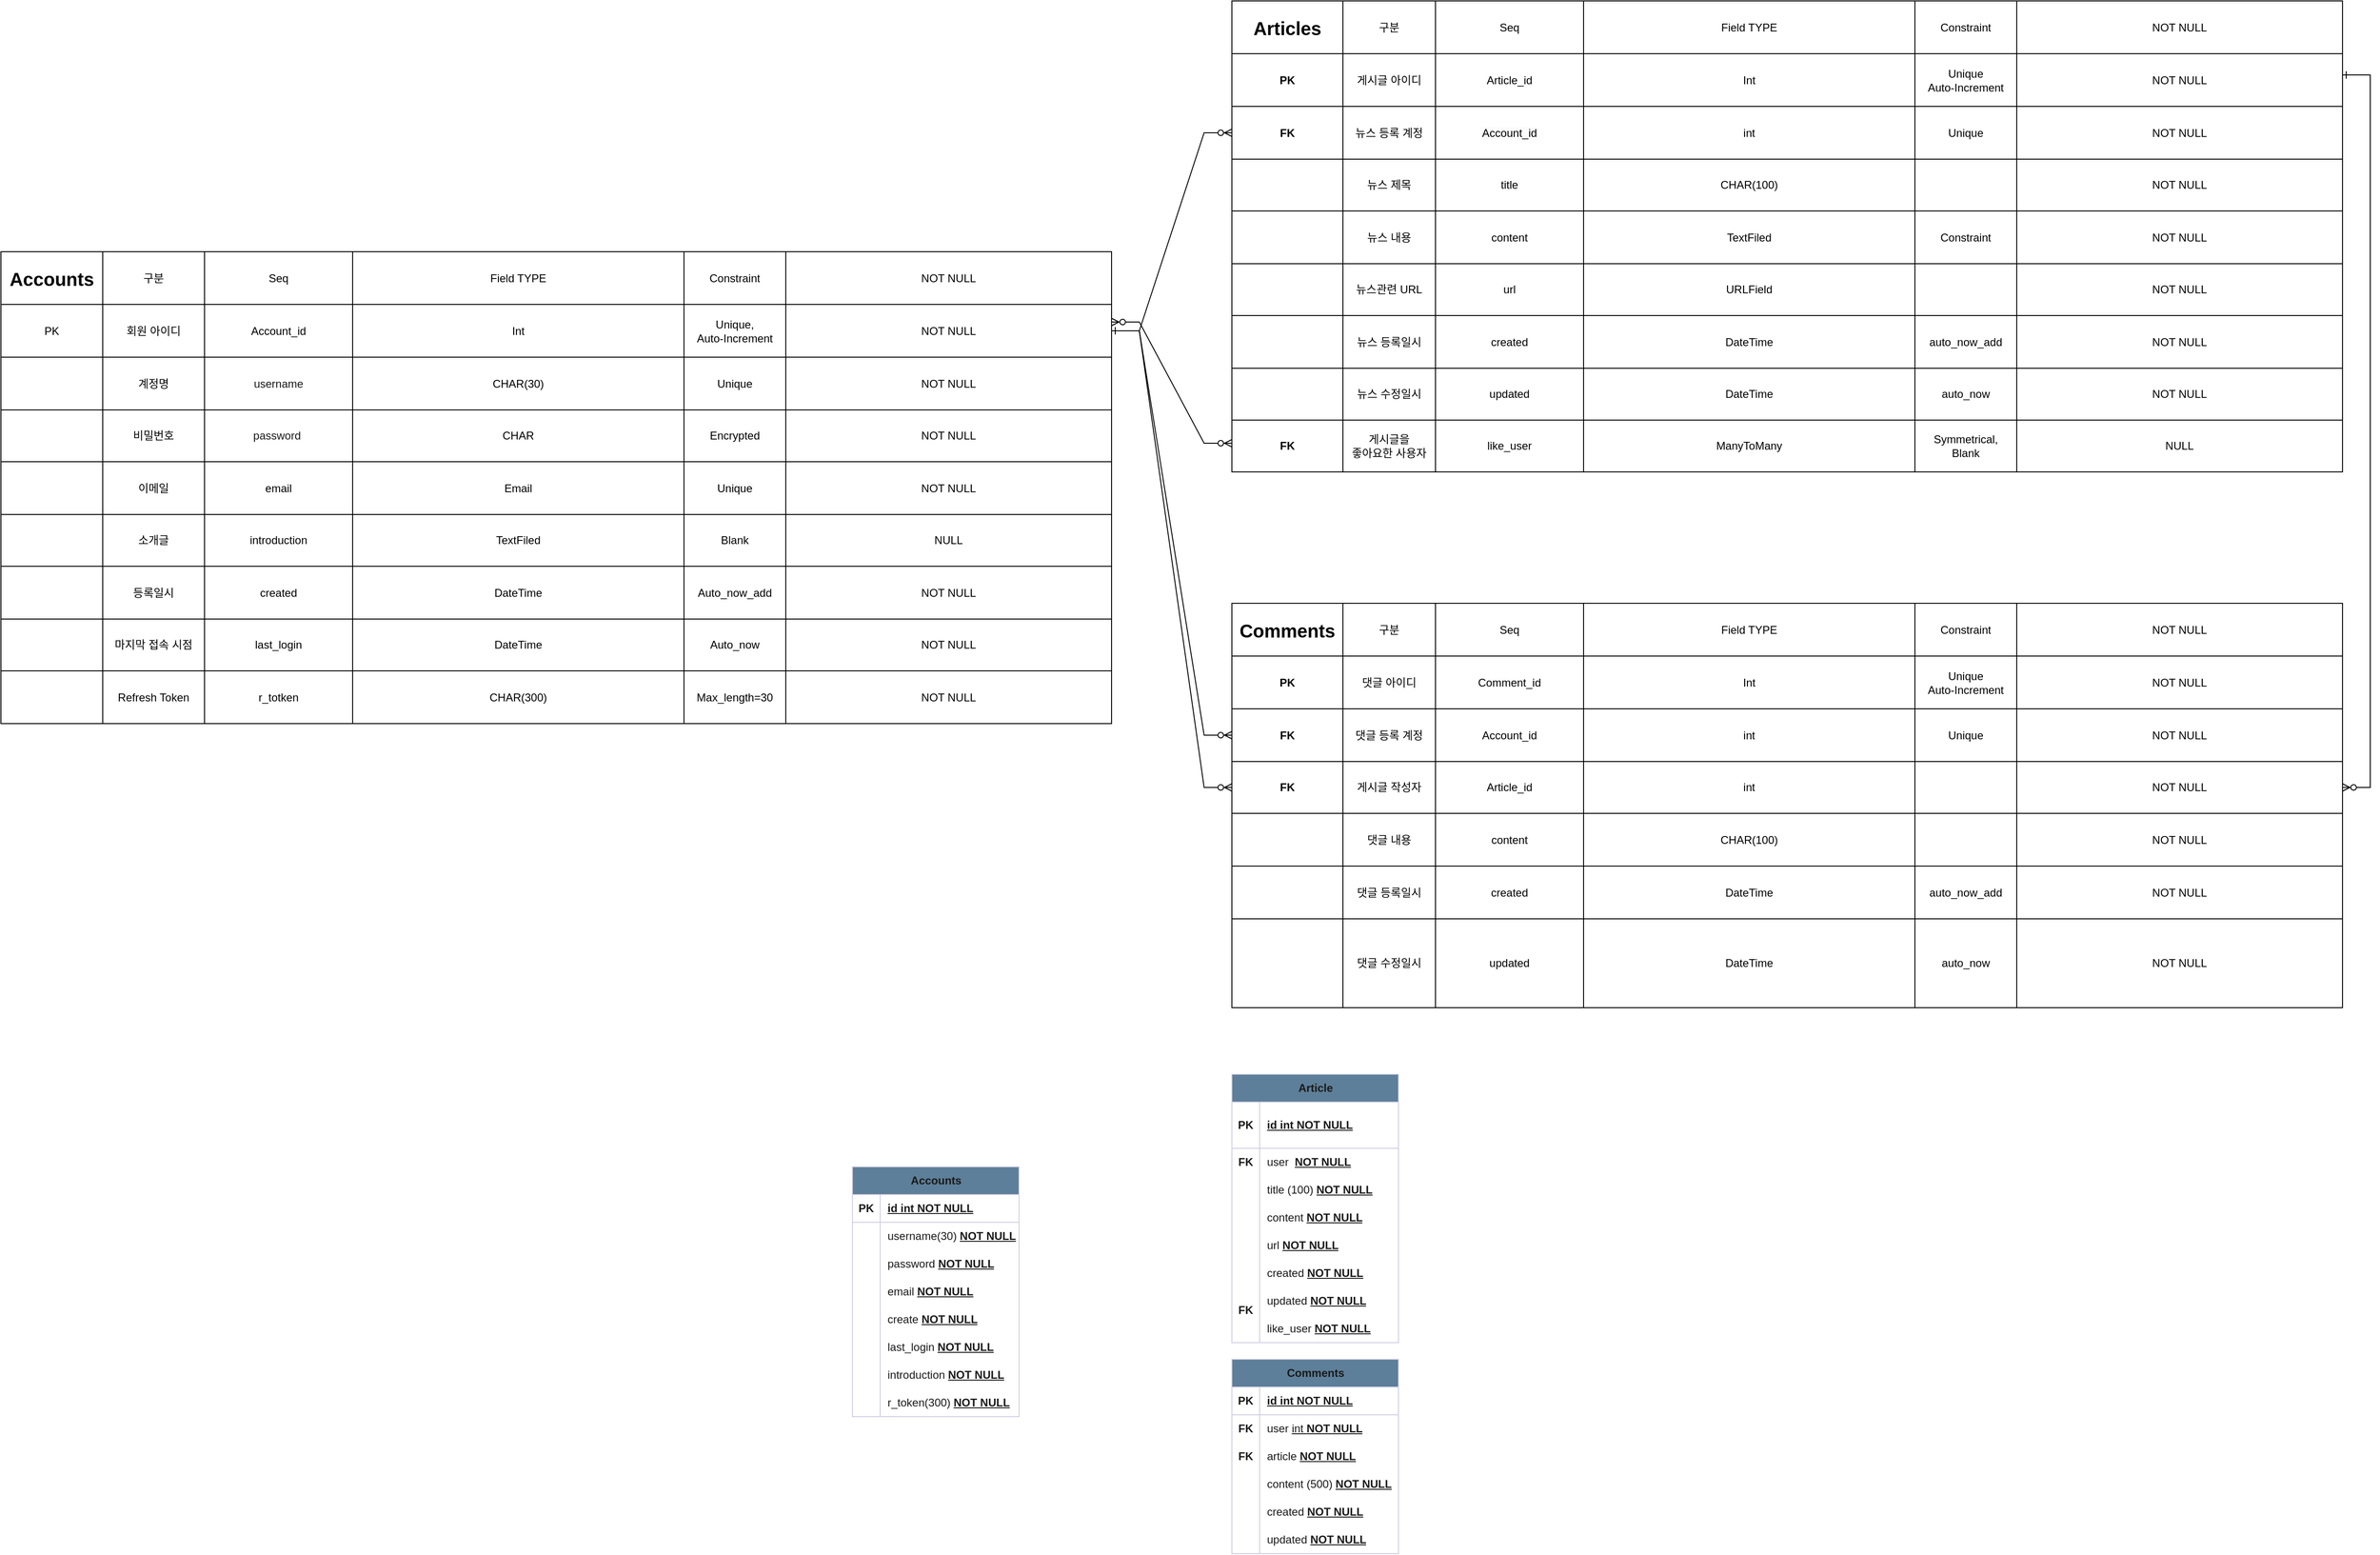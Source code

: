 <mxfile version="24.3.1" type="github">
  <diagram name="페이지-1" id="ltSco38pFWKIx8rV86Af">
    <mxGraphModel dx="4231" dy="955" grid="1" gridSize="10" guides="1" tooltips="1" connect="1" arrows="1" fold="1" page="1" pageScale="1" pageWidth="1169" pageHeight="827" math="0" shadow="0">
      <root>
        <mxCell id="0" />
        <mxCell id="1" parent="0" />
        <mxCell id="mz0Xn6DmyuUg_sz6dju8-88" value="" style="shape=tableRow;horizontal=0;startSize=0;swimlaneHead=0;swimlaneBody=0;fillColor=none;collapsible=0;dropTarget=0;points=[[0,0.5],[1,0.5]];portConstraint=eastwest;top=0;left=0;right=0;bottom=0;labelBackgroundColor=none;strokeColor=#D0CEE2;fontColor=#1A1A1A;" parent="1" vertex="1">
          <mxGeometry x="-700" y="2180" width="180" height="30" as="geometry" />
        </mxCell>
        <mxCell id="mz0Xn6DmyuUg_sz6dju8-89" value="" style="shape=partialRectangle;connectable=0;fillColor=none;top=0;left=0;bottom=0;right=0;editable=1;overflow=hidden;whiteSpace=wrap;html=1;labelBackgroundColor=none;strokeColor=#D0CEE2;fontColor=#1A1A1A;" parent="mz0Xn6DmyuUg_sz6dju8-88" vertex="1">
          <mxGeometry width="30" height="30" as="geometry">
            <mxRectangle width="30" height="30" as="alternateBounds" />
          </mxGeometry>
        </mxCell>
        <mxCell id="W1ectvwoQMWcgPh8aef--1" value="Article" style="shape=table;startSize=30;container=1;collapsible=1;childLayout=tableLayout;fixedRows=1;rowLines=0;fontStyle=1;align=center;resizeLast=1;html=1;labelBackgroundColor=none;fillColor=#5D7F99;strokeColor=#D0CEE2;fontColor=#1A1A1A;" parent="1" vertex="1">
          <mxGeometry x="-800" y="1880" width="180" height="290" as="geometry" />
        </mxCell>
        <mxCell id="W1ectvwoQMWcgPh8aef--2" value="" style="shape=tableRow;horizontal=0;startSize=0;swimlaneHead=0;swimlaneBody=0;fillColor=none;collapsible=0;dropTarget=0;points=[[0,0.5],[1,0.5]];portConstraint=eastwest;top=0;left=0;right=0;bottom=1;labelBackgroundColor=none;strokeColor=#D0CEE2;fontColor=#1A1A1A;" parent="W1ectvwoQMWcgPh8aef--1" vertex="1">
          <mxGeometry y="30" width="180" height="50" as="geometry" />
        </mxCell>
        <mxCell id="W1ectvwoQMWcgPh8aef--3" value="PK" style="shape=partialRectangle;connectable=0;fillColor=none;top=0;left=0;bottom=0;right=0;fontStyle=1;overflow=hidden;whiteSpace=wrap;html=1;labelBackgroundColor=none;strokeColor=#D0CEE2;fontColor=#1A1A1A;" parent="W1ectvwoQMWcgPh8aef--2" vertex="1">
          <mxGeometry width="30" height="50" as="geometry">
            <mxRectangle width="30" height="50" as="alternateBounds" />
          </mxGeometry>
        </mxCell>
        <mxCell id="W1ectvwoQMWcgPh8aef--4" value="id int NOT NULL" style="shape=partialRectangle;connectable=0;fillColor=none;top=0;left=0;bottom=0;right=0;align=left;spacingLeft=6;fontStyle=5;overflow=hidden;whiteSpace=wrap;html=1;labelBackgroundColor=none;strokeColor=#D0CEE2;fontColor=#1A1A1A;" parent="W1ectvwoQMWcgPh8aef--2" vertex="1">
          <mxGeometry x="30" width="150" height="50" as="geometry">
            <mxRectangle width="150" height="50" as="alternateBounds" />
          </mxGeometry>
        </mxCell>
        <mxCell id="W1ectvwoQMWcgPh8aef--5" value="" style="shape=tableRow;horizontal=0;startSize=0;swimlaneHead=0;swimlaneBody=0;fillColor=none;collapsible=0;dropTarget=0;points=[[0,0.5],[1,0.5]];portConstraint=eastwest;top=0;left=0;right=0;bottom=0;labelBackgroundColor=none;strokeColor=#D0CEE2;fontColor=#1A1A1A;" parent="W1ectvwoQMWcgPh8aef--1" vertex="1">
          <mxGeometry y="80" width="180" height="30" as="geometry" />
        </mxCell>
        <mxCell id="W1ectvwoQMWcgPh8aef--6" value="&lt;b&gt;FK&lt;/b&gt;" style="shape=partialRectangle;connectable=0;fillColor=none;top=0;left=0;bottom=0;right=0;editable=1;overflow=hidden;whiteSpace=wrap;html=1;labelBackgroundColor=none;strokeColor=#D0CEE2;fontColor=#1A1A1A;" parent="W1ectvwoQMWcgPh8aef--5" vertex="1">
          <mxGeometry width="30" height="30" as="geometry">
            <mxRectangle width="30" height="30" as="alternateBounds" />
          </mxGeometry>
        </mxCell>
        <mxCell id="W1ectvwoQMWcgPh8aef--7" value="user&lt;span style=&quot;white-space: pre;&quot;&gt;&#x9;&lt;/span&gt;&amp;nbsp;&lt;span style=&quot;font-weight: 700; text-decoration-line: underline;&quot;&gt;NOT NULL&lt;/span&gt;" style="shape=partialRectangle;connectable=0;fillColor=none;top=0;left=0;bottom=0;right=0;align=left;spacingLeft=6;overflow=hidden;whiteSpace=wrap;html=1;labelBackgroundColor=none;strokeColor=#D0CEE2;fontColor=#1A1A1A;" parent="W1ectvwoQMWcgPh8aef--5" vertex="1">
          <mxGeometry x="30" width="150" height="30" as="geometry">
            <mxRectangle width="150" height="30" as="alternateBounds" />
          </mxGeometry>
        </mxCell>
        <mxCell id="W1ectvwoQMWcgPh8aef--8" value="" style="shape=tableRow;horizontal=0;startSize=0;swimlaneHead=0;swimlaneBody=0;fillColor=none;collapsible=0;dropTarget=0;points=[[0,0.5],[1,0.5]];portConstraint=eastwest;top=0;left=0;right=0;bottom=0;labelBackgroundColor=none;strokeColor=#D0CEE2;fontColor=#1A1A1A;" parent="W1ectvwoQMWcgPh8aef--1" vertex="1">
          <mxGeometry y="110" width="180" height="30" as="geometry" />
        </mxCell>
        <mxCell id="W1ectvwoQMWcgPh8aef--9" value="" style="shape=partialRectangle;connectable=0;fillColor=none;top=0;left=0;bottom=0;right=0;editable=1;overflow=hidden;whiteSpace=wrap;html=1;labelBackgroundColor=none;strokeColor=#D0CEE2;fontColor=#1A1A1A;" parent="W1ectvwoQMWcgPh8aef--8" vertex="1">
          <mxGeometry width="30" height="30" as="geometry">
            <mxRectangle width="30" height="30" as="alternateBounds" />
          </mxGeometry>
        </mxCell>
        <mxCell id="W1ectvwoQMWcgPh8aef--10" value="title (100)&amp;nbsp;&lt;span style=&quot;font-weight: 700; text-decoration-line: underline;&quot;&gt;NOT NULL&lt;/span&gt;" style="shape=partialRectangle;connectable=0;fillColor=none;top=0;left=0;bottom=0;right=0;align=left;spacingLeft=6;overflow=hidden;whiteSpace=wrap;html=1;labelBackgroundColor=none;strokeColor=#D0CEE2;fontColor=#1A1A1A;" parent="W1ectvwoQMWcgPh8aef--8" vertex="1">
          <mxGeometry x="30" width="150" height="30" as="geometry">
            <mxRectangle width="150" height="30" as="alternateBounds" />
          </mxGeometry>
        </mxCell>
        <mxCell id="W1ectvwoQMWcgPh8aef--17" value="" style="shape=tableRow;horizontal=0;startSize=0;swimlaneHead=0;swimlaneBody=0;fillColor=none;collapsible=0;dropTarget=0;points=[[0,0.5],[1,0.5]];portConstraint=eastwest;top=0;left=0;right=0;bottom=0;labelBackgroundColor=none;strokeColor=#D0CEE2;fontColor=#1A1A1A;" parent="W1ectvwoQMWcgPh8aef--1" vertex="1">
          <mxGeometry y="140" width="180" height="30" as="geometry" />
        </mxCell>
        <mxCell id="W1ectvwoQMWcgPh8aef--18" value="" style="shape=partialRectangle;connectable=0;fillColor=none;top=0;left=0;bottom=0;right=0;editable=1;overflow=hidden;whiteSpace=wrap;html=1;labelBackgroundColor=none;strokeColor=#D0CEE2;fontColor=#1A1A1A;" parent="W1ectvwoQMWcgPh8aef--17" vertex="1">
          <mxGeometry width="30" height="30" as="geometry">
            <mxRectangle width="30" height="30" as="alternateBounds" />
          </mxGeometry>
        </mxCell>
        <mxCell id="W1ectvwoQMWcgPh8aef--19" value="content&amp;nbsp;&lt;span style=&quot;font-weight: 700; text-decoration-line: underline;&quot;&gt;NOT NULL&lt;/span&gt;" style="shape=partialRectangle;connectable=0;fillColor=none;top=0;left=0;bottom=0;right=0;align=left;spacingLeft=6;overflow=hidden;whiteSpace=wrap;html=1;labelBackgroundColor=none;strokeColor=#D0CEE2;fontColor=#1A1A1A;strokeWidth=1;" parent="W1ectvwoQMWcgPh8aef--17" vertex="1">
          <mxGeometry x="30" width="150" height="30" as="geometry">
            <mxRectangle width="150" height="30" as="alternateBounds" />
          </mxGeometry>
        </mxCell>
        <mxCell id="W1ectvwoQMWcgPh8aef--11" value="" style="shape=tableRow;horizontal=0;startSize=0;swimlaneHead=0;swimlaneBody=0;fillColor=none;collapsible=0;dropTarget=0;points=[[0,0.5],[1,0.5]];portConstraint=eastwest;top=0;left=0;right=0;bottom=0;labelBackgroundColor=none;strokeColor=#D0CEE2;fontColor=#1A1A1A;" parent="W1ectvwoQMWcgPh8aef--1" vertex="1">
          <mxGeometry y="170" width="180" height="30" as="geometry" />
        </mxCell>
        <mxCell id="W1ectvwoQMWcgPh8aef--12" value="" style="shape=partialRectangle;connectable=0;fillColor=none;top=0;left=0;bottom=0;right=0;editable=1;overflow=hidden;whiteSpace=wrap;html=1;labelBackgroundColor=none;strokeColor=#D0CEE2;fontColor=#1A1A1A;" parent="W1ectvwoQMWcgPh8aef--11" vertex="1">
          <mxGeometry width="30" height="30" as="geometry">
            <mxRectangle width="30" height="30" as="alternateBounds" />
          </mxGeometry>
        </mxCell>
        <mxCell id="W1ectvwoQMWcgPh8aef--13" value="url&amp;nbsp;&lt;span style=&quot;font-weight: 700; text-decoration-line: underline;&quot;&gt;NOT NULL&lt;/span&gt;" style="shape=partialRectangle;connectable=0;fillColor=none;top=0;left=0;bottom=0;right=0;align=left;spacingLeft=6;overflow=hidden;whiteSpace=wrap;html=1;labelBackgroundColor=none;strokeColor=#D0CEE2;fontColor=#1A1A1A;strokeWidth=1;" parent="W1ectvwoQMWcgPh8aef--11" vertex="1">
          <mxGeometry x="30" width="150" height="30" as="geometry">
            <mxRectangle width="150" height="30" as="alternateBounds" />
          </mxGeometry>
        </mxCell>
        <mxCell id="W1ectvwoQMWcgPh8aef--14" value="" style="shape=tableRow;horizontal=0;startSize=0;swimlaneHead=0;swimlaneBody=0;fillColor=none;collapsible=0;dropTarget=0;points=[[0,0.5],[1,0.5]];portConstraint=eastwest;top=0;left=0;right=0;bottom=0;labelBackgroundColor=none;strokeColor=#D0CEE2;fontColor=#1A1A1A;" parent="W1ectvwoQMWcgPh8aef--1" vertex="1">
          <mxGeometry y="200" width="180" height="30" as="geometry" />
        </mxCell>
        <mxCell id="W1ectvwoQMWcgPh8aef--15" value="" style="shape=partialRectangle;connectable=0;fillColor=none;top=0;left=0;bottom=0;right=0;editable=1;overflow=hidden;whiteSpace=wrap;html=1;labelBackgroundColor=none;strokeColor=#D0CEE2;fontColor=#1A1A1A;" parent="W1ectvwoQMWcgPh8aef--14" vertex="1">
          <mxGeometry width="30" height="30" as="geometry">
            <mxRectangle width="30" height="30" as="alternateBounds" />
          </mxGeometry>
        </mxCell>
        <mxCell id="W1ectvwoQMWcgPh8aef--16" value="created&amp;nbsp;&lt;span style=&quot;font-weight: 700; text-decoration-line: underline;&quot;&gt;NOT NULL&lt;/span&gt;" style="shape=partialRectangle;connectable=0;fillColor=none;top=0;left=0;bottom=0;right=0;align=left;spacingLeft=6;overflow=hidden;whiteSpace=wrap;html=1;labelBackgroundColor=none;strokeColor=#D0CEE2;fontColor=#1A1A1A;strokeWidth=1;" parent="W1ectvwoQMWcgPh8aef--14" vertex="1">
          <mxGeometry x="30" width="150" height="30" as="geometry">
            <mxRectangle width="150" height="30" as="alternateBounds" />
          </mxGeometry>
        </mxCell>
        <mxCell id="W1ectvwoQMWcgPh8aef--20" value="" style="shape=tableRow;horizontal=0;startSize=0;swimlaneHead=0;swimlaneBody=0;fillColor=none;collapsible=0;dropTarget=0;points=[[0,0.5],[1,0.5]];portConstraint=eastwest;top=0;left=0;right=0;bottom=0;labelBackgroundColor=none;strokeColor=#D0CEE2;fontColor=#1A1A1A;" parent="W1ectvwoQMWcgPh8aef--1" vertex="1">
          <mxGeometry y="230" width="180" height="30" as="geometry" />
        </mxCell>
        <mxCell id="W1ectvwoQMWcgPh8aef--21" value="" style="shape=partialRectangle;connectable=0;fillColor=none;top=0;left=0;bottom=0;right=0;editable=1;overflow=hidden;whiteSpace=wrap;html=1;labelBackgroundColor=none;strokeColor=#D0CEE2;fontColor=#1A1A1A;" parent="W1ectvwoQMWcgPh8aef--20" vertex="1">
          <mxGeometry width="30" height="30" as="geometry">
            <mxRectangle width="30" height="30" as="alternateBounds" />
          </mxGeometry>
        </mxCell>
        <mxCell id="W1ectvwoQMWcgPh8aef--22" value="updated&amp;nbsp;&lt;span style=&quot;font-weight: 700; text-decoration-line: underline;&quot;&gt;NOT NULL&lt;/span&gt;" style="shape=partialRectangle;connectable=0;fillColor=none;top=0;left=0;bottom=0;right=0;align=left;spacingLeft=6;overflow=hidden;whiteSpace=wrap;html=1;labelBackgroundColor=none;strokeColor=#D0CEE2;fontColor=#1A1A1A;strokeWidth=1;" parent="W1ectvwoQMWcgPh8aef--20" vertex="1">
          <mxGeometry x="30" width="150" height="30" as="geometry">
            <mxRectangle width="150" height="30" as="alternateBounds" />
          </mxGeometry>
        </mxCell>
        <mxCell id="W1ectvwoQMWcgPh8aef--56" value="" style="shape=tableRow;horizontal=0;startSize=0;swimlaneHead=0;swimlaneBody=0;fillColor=none;collapsible=0;dropTarget=0;points=[[0,0.5],[1,0.5]];portConstraint=eastwest;top=0;left=0;right=0;bottom=0;labelBackgroundColor=none;strokeColor=#D0CEE2;fontColor=#1A1A1A;" parent="W1ectvwoQMWcgPh8aef--1" vertex="1">
          <mxGeometry y="260" width="180" height="30" as="geometry" />
        </mxCell>
        <mxCell id="W1ectvwoQMWcgPh8aef--57" value="" style="shape=partialRectangle;connectable=0;fillColor=none;top=0;left=0;bottom=0;right=0;editable=1;overflow=hidden;whiteSpace=wrap;html=1;labelBackgroundColor=none;strokeColor=#D0CEE2;fontColor=#1A1A1A;" parent="W1ectvwoQMWcgPh8aef--56" vertex="1">
          <mxGeometry width="30" height="30" as="geometry">
            <mxRectangle width="30" height="30" as="alternateBounds" />
          </mxGeometry>
        </mxCell>
        <mxCell id="W1ectvwoQMWcgPh8aef--58" value="like_user&amp;nbsp;&lt;span style=&quot;font-weight: 700; text-decoration-line: underline;&quot;&gt;NOT NULL&lt;/span&gt;" style="shape=partialRectangle;connectable=0;fillColor=none;top=0;left=0;bottom=0;right=0;align=left;spacingLeft=6;overflow=hidden;whiteSpace=wrap;html=1;labelBackgroundColor=none;strokeColor=#D0CEE2;fontColor=#1A1A1A;strokeWidth=1;" parent="W1ectvwoQMWcgPh8aef--56" vertex="1">
          <mxGeometry x="30" width="150" height="30" as="geometry">
            <mxRectangle width="150" height="30" as="alternateBounds" />
          </mxGeometry>
        </mxCell>
        <mxCell id="W1ectvwoQMWcgPh8aef--26" value="Comments" style="shape=table;startSize=30;container=1;collapsible=1;childLayout=tableLayout;fixedRows=1;rowLines=0;fontStyle=1;align=center;resizeLast=1;html=1;labelBackgroundColor=none;fillColor=#5D7F99;strokeColor=#D0CEE2;fontColor=#1A1A1A;" parent="1" vertex="1">
          <mxGeometry x="-800" y="2188" width="180" height="210" as="geometry" />
        </mxCell>
        <mxCell id="W1ectvwoQMWcgPh8aef--27" value="" style="shape=tableRow;horizontal=0;startSize=0;swimlaneHead=0;swimlaneBody=0;fillColor=none;collapsible=0;dropTarget=0;points=[[0,0.5],[1,0.5]];portConstraint=eastwest;top=0;left=0;right=0;bottom=1;labelBackgroundColor=none;strokeColor=#D0CEE2;fontColor=#1A1A1A;" parent="W1ectvwoQMWcgPh8aef--26" vertex="1">
          <mxGeometry y="30" width="180" height="30" as="geometry" />
        </mxCell>
        <mxCell id="W1ectvwoQMWcgPh8aef--28" value="PK" style="shape=partialRectangle;connectable=0;fillColor=none;top=0;left=0;bottom=0;right=0;fontStyle=1;overflow=hidden;whiteSpace=wrap;html=1;labelBackgroundColor=none;strokeColor=#D0CEE2;fontColor=#1A1A1A;" parent="W1ectvwoQMWcgPh8aef--27" vertex="1">
          <mxGeometry width="30" height="30" as="geometry">
            <mxRectangle width="30" height="30" as="alternateBounds" />
          </mxGeometry>
        </mxCell>
        <mxCell id="W1ectvwoQMWcgPh8aef--29" value="id int NOT NULL" style="shape=partialRectangle;connectable=0;fillColor=none;top=0;left=0;bottom=0;right=0;align=left;spacingLeft=6;fontStyle=5;overflow=hidden;whiteSpace=wrap;html=1;labelBackgroundColor=none;strokeColor=#D0CEE2;fontColor=#1A1A1A;" parent="W1ectvwoQMWcgPh8aef--27" vertex="1">
          <mxGeometry x="30" width="150" height="30" as="geometry">
            <mxRectangle width="150" height="30" as="alternateBounds" />
          </mxGeometry>
        </mxCell>
        <mxCell id="W1ectvwoQMWcgPh8aef--30" value="" style="shape=tableRow;horizontal=0;startSize=0;swimlaneHead=0;swimlaneBody=0;fillColor=none;collapsible=0;dropTarget=0;points=[[0,0.5],[1,0.5]];portConstraint=eastwest;top=0;left=0;right=0;bottom=0;labelBackgroundColor=none;strokeColor=#D0CEE2;fontColor=#1A1A1A;" parent="W1ectvwoQMWcgPh8aef--26" vertex="1">
          <mxGeometry y="60" width="180" height="30" as="geometry" />
        </mxCell>
        <mxCell id="W1ectvwoQMWcgPh8aef--31" value="&lt;b&gt;FK&lt;/b&gt;" style="shape=partialRectangle;connectable=0;fillColor=none;top=0;left=0;bottom=0;right=0;editable=1;overflow=hidden;whiteSpace=wrap;html=1;labelBackgroundColor=none;strokeColor=#D0CEE2;fontColor=#1A1A1A;" parent="W1ectvwoQMWcgPh8aef--30" vertex="1">
          <mxGeometry width="30" height="30" as="geometry">
            <mxRectangle width="30" height="30" as="alternateBounds" />
          </mxGeometry>
        </mxCell>
        <mxCell id="W1ectvwoQMWcgPh8aef--32" value="user &lt;u&gt;int&amp;nbsp;&lt;/u&gt;&lt;span style=&quot;font-weight: 700; text-decoration-line: underline;&quot;&gt;NOT NULL&lt;/span&gt;" style="shape=partialRectangle;connectable=0;fillColor=none;top=0;left=0;bottom=0;right=0;align=left;spacingLeft=6;overflow=hidden;whiteSpace=wrap;html=1;labelBackgroundColor=none;strokeColor=#D0CEE2;fontColor=#1A1A1A;" parent="W1ectvwoQMWcgPh8aef--30" vertex="1">
          <mxGeometry x="30" width="150" height="30" as="geometry">
            <mxRectangle width="150" height="30" as="alternateBounds" />
          </mxGeometry>
        </mxCell>
        <mxCell id="W1ectvwoQMWcgPh8aef--36" value="" style="shape=tableRow;horizontal=0;startSize=0;swimlaneHead=0;swimlaneBody=0;fillColor=none;collapsible=0;dropTarget=0;points=[[0,0.5],[1,0.5]];portConstraint=eastwest;top=0;left=0;right=0;bottom=0;labelBackgroundColor=none;strokeColor=#D0CEE2;fontColor=#1A1A1A;" parent="W1ectvwoQMWcgPh8aef--26" vertex="1">
          <mxGeometry y="90" width="180" height="30" as="geometry" />
        </mxCell>
        <mxCell id="W1ectvwoQMWcgPh8aef--37" value="&lt;b&gt;FK&lt;/b&gt;" style="shape=partialRectangle;connectable=0;fillColor=none;top=0;left=0;bottom=0;right=0;editable=1;overflow=hidden;whiteSpace=wrap;html=1;labelBackgroundColor=none;strokeColor=#D0CEE2;fontColor=#1A1A1A;" parent="W1ectvwoQMWcgPh8aef--36" vertex="1">
          <mxGeometry width="30" height="30" as="geometry">
            <mxRectangle width="30" height="30" as="alternateBounds" />
          </mxGeometry>
        </mxCell>
        <mxCell id="W1ectvwoQMWcgPh8aef--38" value="article&amp;nbsp;&lt;span style=&quot;font-weight: 700; text-decoration-line: underline;&quot;&gt;NOT NULL&lt;/span&gt;" style="shape=partialRectangle;connectable=0;fillColor=none;top=0;left=0;bottom=0;right=0;align=left;spacingLeft=6;overflow=hidden;whiteSpace=wrap;html=1;labelBackgroundColor=none;strokeColor=#D0CEE2;fontColor=#1A1A1A;strokeWidth=1;" parent="W1ectvwoQMWcgPh8aef--36" vertex="1">
          <mxGeometry x="30" width="150" height="30" as="geometry">
            <mxRectangle width="150" height="30" as="alternateBounds" />
          </mxGeometry>
        </mxCell>
        <mxCell id="W1ectvwoQMWcgPh8aef--33" value="" style="shape=tableRow;horizontal=0;startSize=0;swimlaneHead=0;swimlaneBody=0;fillColor=none;collapsible=0;dropTarget=0;points=[[0,0.5],[1,0.5]];portConstraint=eastwest;top=0;left=0;right=0;bottom=0;labelBackgroundColor=none;strokeColor=#D0CEE2;fontColor=#1A1A1A;" parent="W1ectvwoQMWcgPh8aef--26" vertex="1">
          <mxGeometry y="120" width="180" height="30" as="geometry" />
        </mxCell>
        <mxCell id="W1ectvwoQMWcgPh8aef--34" value="" style="shape=partialRectangle;connectable=0;fillColor=none;top=0;left=0;bottom=0;right=0;editable=1;overflow=hidden;whiteSpace=wrap;html=1;labelBackgroundColor=none;strokeColor=#D0CEE2;fontColor=#1A1A1A;" parent="W1ectvwoQMWcgPh8aef--33" vertex="1">
          <mxGeometry width="30" height="30" as="geometry">
            <mxRectangle width="30" height="30" as="alternateBounds" />
          </mxGeometry>
        </mxCell>
        <mxCell id="W1ectvwoQMWcgPh8aef--35" value="content (500)&amp;nbsp;&lt;span style=&quot;font-weight: 700; text-decoration-line: underline;&quot;&gt;NOT NULL&lt;/span&gt;" style="shape=partialRectangle;connectable=0;fillColor=none;top=0;left=0;bottom=0;right=0;align=left;spacingLeft=6;overflow=hidden;whiteSpace=wrap;html=1;labelBackgroundColor=none;strokeColor=#D0CEE2;fontColor=#1A1A1A;" parent="W1ectvwoQMWcgPh8aef--33" vertex="1">
          <mxGeometry x="30" width="150" height="30" as="geometry">
            <mxRectangle width="150" height="30" as="alternateBounds" />
          </mxGeometry>
        </mxCell>
        <mxCell id="W1ectvwoQMWcgPh8aef--39" value="" style="shape=tableRow;horizontal=0;startSize=0;swimlaneHead=0;swimlaneBody=0;fillColor=none;collapsible=0;dropTarget=0;points=[[0,0.5],[1,0.5]];portConstraint=eastwest;top=0;left=0;right=0;bottom=0;labelBackgroundColor=none;strokeColor=#D0CEE2;fontColor=#1A1A1A;" parent="W1ectvwoQMWcgPh8aef--26" vertex="1">
          <mxGeometry y="150" width="180" height="30" as="geometry" />
        </mxCell>
        <mxCell id="W1ectvwoQMWcgPh8aef--40" value="" style="shape=partialRectangle;connectable=0;fillColor=none;top=0;left=0;bottom=0;right=0;editable=1;overflow=hidden;whiteSpace=wrap;html=1;labelBackgroundColor=none;strokeColor=#D0CEE2;fontColor=#1A1A1A;" parent="W1ectvwoQMWcgPh8aef--39" vertex="1">
          <mxGeometry width="30" height="30" as="geometry">
            <mxRectangle width="30" height="30" as="alternateBounds" />
          </mxGeometry>
        </mxCell>
        <mxCell id="W1ectvwoQMWcgPh8aef--41" value="created&amp;nbsp;&lt;span style=&quot;font-weight: 700; text-decoration-line: underline;&quot;&gt;NOT NULL&lt;/span&gt;" style="shape=partialRectangle;connectable=0;fillColor=none;top=0;left=0;bottom=0;right=0;align=left;spacingLeft=6;overflow=hidden;whiteSpace=wrap;html=1;labelBackgroundColor=none;strokeColor=#D0CEE2;fontColor=#1A1A1A;strokeWidth=1;" parent="W1ectvwoQMWcgPh8aef--39" vertex="1">
          <mxGeometry x="30" width="150" height="30" as="geometry">
            <mxRectangle width="150" height="30" as="alternateBounds" />
          </mxGeometry>
        </mxCell>
        <mxCell id="W1ectvwoQMWcgPh8aef--42" value="" style="shape=tableRow;horizontal=0;startSize=0;swimlaneHead=0;swimlaneBody=0;fillColor=none;collapsible=0;dropTarget=0;points=[[0,0.5],[1,0.5]];portConstraint=eastwest;top=0;left=0;right=0;bottom=0;labelBackgroundColor=none;strokeColor=#D0CEE2;fontColor=#1A1A1A;" parent="W1ectvwoQMWcgPh8aef--26" vertex="1">
          <mxGeometry y="180" width="180" height="30" as="geometry" />
        </mxCell>
        <mxCell id="W1ectvwoQMWcgPh8aef--43" value="" style="shape=partialRectangle;connectable=0;fillColor=none;top=0;left=0;bottom=0;right=0;editable=1;overflow=hidden;whiteSpace=wrap;html=1;labelBackgroundColor=none;strokeColor=#D0CEE2;fontColor=#1A1A1A;" parent="W1ectvwoQMWcgPh8aef--42" vertex="1">
          <mxGeometry width="30" height="30" as="geometry">
            <mxRectangle width="30" height="30" as="alternateBounds" />
          </mxGeometry>
        </mxCell>
        <mxCell id="W1ectvwoQMWcgPh8aef--44" value="updated&amp;nbsp;&lt;span style=&quot;font-weight: 700; text-decoration-line: underline;&quot;&gt;NOT NULL&lt;/span&gt;" style="shape=partialRectangle;connectable=0;fillColor=none;top=0;left=0;bottom=0;right=0;align=left;spacingLeft=6;overflow=hidden;whiteSpace=wrap;html=1;labelBackgroundColor=none;strokeColor=#D0CEE2;fontColor=#1A1A1A;strokeWidth=1;" parent="W1ectvwoQMWcgPh8aef--42" vertex="1">
          <mxGeometry x="30" width="150" height="30" as="geometry">
            <mxRectangle width="150" height="30" as="alternateBounds" />
          </mxGeometry>
        </mxCell>
        <mxCell id="W1ectvwoQMWcgPh8aef--51" value="" style="edgeStyle=entityRelationEdgeStyle;fontSize=12;html=1;endArrow=ERzeroToMany;endFill=1;rounded=0;entryX=0;entryY=0.5;entryDx=0;entryDy=0;startArrow=ERzeroToMany;startFill=0;" parent="1" edge="1">
          <mxGeometry width="100" height="100" relative="1" as="geometry">
            <mxPoint x="-930" y="1067" as="sourcePoint" />
            <mxPoint x="-800" y="1198" as="targetPoint" />
            <Array as="points">
              <mxPoint x="-910" y="1060" />
              <mxPoint x="-920" y="1060" />
              <mxPoint x="-910" y="1273" />
              <mxPoint x="-1060" y="1083" />
              <mxPoint x="-910" y="1283" />
            </Array>
          </mxGeometry>
        </mxCell>
        <mxCell id="W1ectvwoQMWcgPh8aef--53" value="" style="edgeStyle=entityRelationEdgeStyle;fontSize=12;html=1;endArrow=ERzeroToMany;endFill=1;rounded=0;entryX=0;entryY=0.5;entryDx=0;entryDy=0;startArrow=ERone;startFill=0;exitX=1;exitY=0.5;exitDx=0;exitDy=0;" parent="1" target="W1ectvwoQMWcgPh8aef--369" edge="1" source="W1ectvwoQMWcgPh8aef--70">
          <mxGeometry width="100" height="100" relative="1" as="geometry">
            <mxPoint x="-930" y="1090" as="sourcePoint" />
            <mxPoint x="-813.06" y="1282.5" as="targetPoint" />
            <Array as="points">
              <mxPoint x="-913.06" y="1087.5" />
              <mxPoint x="-923.06" y="1062.5" />
              <mxPoint x="-923.06" y="1072.5" />
              <mxPoint x="-833.06" y="1157.5" />
            </Array>
          </mxGeometry>
        </mxCell>
        <mxCell id="W1ectvwoQMWcgPh8aef--55" value="" style="edgeStyle=entityRelationEdgeStyle;fontSize=12;html=1;endArrow=ERzeroToMany;endFill=1;rounded=0;startArrow=ERone;startFill=0;exitX=1.017;exitY=0.75;exitDx=0;exitDy=0;exitPerimeter=0;entryX=1;entryY=0.5;entryDx=0;entryDy=0;" parent="1" target="W1ectvwoQMWcgPh8aef--376" edge="1">
          <mxGeometry width="100" height="100" relative="1" as="geometry">
            <mxPoint x="400" y="800" as="sourcePoint" />
            <mxPoint x="370" y="1045.5" as="targetPoint" />
            <Array as="points">
              <mxPoint x="416.94" y="797.5" />
              <mxPoint x="406.94" y="772.5" />
              <mxPoint x="406.94" y="782.5" />
              <mxPoint x="496.94" y="867.5" />
            </Array>
          </mxGeometry>
        </mxCell>
        <mxCell id="W1ectvwoQMWcgPh8aef--59" value="&lt;b&gt;FK&lt;/b&gt;" style="shape=partialRectangle;connectable=0;fillColor=none;top=0;left=0;bottom=0;right=0;editable=1;overflow=hidden;whiteSpace=wrap;html=1;labelBackgroundColor=none;strokeColor=#D0CEE2;fontColor=#1A1A1A;" parent="1" vertex="1">
          <mxGeometry x="-800" y="2120" width="30" height="30" as="geometry">
            <mxRectangle width="30" height="30" as="alternateBounds" />
          </mxGeometry>
        </mxCell>
        <mxCell id="W1ectvwoQMWcgPh8aef--60" value="" style="edgeStyle=entityRelationEdgeStyle;fontSize=12;html=1;endArrow=ERzeroToMany;endFill=1;rounded=0;startArrow=ERone;startFill=0;exitX=1;exitY=0.5;exitDx=0;exitDy=0;" parent="1" source="W1ectvwoQMWcgPh8aef--70" edge="1">
          <mxGeometry width="100" height="100" relative="1" as="geometry">
            <mxPoint x="-920" y="1470" as="sourcePoint" />
            <mxPoint x="-800" y="1570" as="targetPoint" />
            <Array as="points">
              <mxPoint x="-920" y="1060" />
              <mxPoint x="-900" y="1460" />
              <mxPoint x="-900" y="1470" />
            </Array>
          </mxGeometry>
        </mxCell>
        <mxCell id="mz0Xn6DmyuUg_sz6dju8-22" value="Accounts" style="shape=table;startSize=30;container=1;collapsible=1;childLayout=tableLayout;fixedRows=1;rowLines=0;fontStyle=1;align=center;resizeLast=1;html=1;labelBackgroundColor=none;fillColor=#5D7F99;strokeColor=#D0CEE2;fontColor=#1A1A1A;" parent="1" vertex="1">
          <mxGeometry x="-1210" y="1980" width="180" height="270" as="geometry" />
        </mxCell>
        <mxCell id="mz0Xn6DmyuUg_sz6dju8-23" value="" style="shape=tableRow;horizontal=0;startSize=0;swimlaneHead=0;swimlaneBody=0;fillColor=none;collapsible=0;dropTarget=0;points=[[0,0.5],[1,0.5]];portConstraint=eastwest;top=0;left=0;right=0;bottom=1;labelBackgroundColor=none;strokeColor=#D0CEE2;fontColor=#1A1A1A;" parent="mz0Xn6DmyuUg_sz6dju8-22" vertex="1">
          <mxGeometry y="30" width="180" height="30" as="geometry" />
        </mxCell>
        <mxCell id="mz0Xn6DmyuUg_sz6dju8-24" value="PK" style="shape=partialRectangle;connectable=0;fillColor=none;top=0;left=0;bottom=0;right=0;fontStyle=1;overflow=hidden;whiteSpace=wrap;html=1;labelBackgroundColor=none;strokeColor=#D0CEE2;fontColor=#1A1A1A;" parent="mz0Xn6DmyuUg_sz6dju8-23" vertex="1">
          <mxGeometry width="30" height="30" as="geometry">
            <mxRectangle width="30" height="30" as="alternateBounds" />
          </mxGeometry>
        </mxCell>
        <mxCell id="mz0Xn6DmyuUg_sz6dju8-25" value="id int NOT NULL" style="shape=partialRectangle;connectable=0;fillColor=none;top=0;left=0;bottom=0;right=0;align=left;spacingLeft=6;fontStyle=5;overflow=hidden;whiteSpace=wrap;html=1;labelBackgroundColor=none;strokeColor=#D0CEE2;fontColor=#1A1A1A;" parent="mz0Xn6DmyuUg_sz6dju8-23" vertex="1">
          <mxGeometry x="30" width="150" height="30" as="geometry">
            <mxRectangle width="150" height="30" as="alternateBounds" />
          </mxGeometry>
        </mxCell>
        <mxCell id="mz0Xn6DmyuUg_sz6dju8-26" value="" style="shape=tableRow;horizontal=0;startSize=0;swimlaneHead=0;swimlaneBody=0;fillColor=none;collapsible=0;dropTarget=0;points=[[0,0.5],[1,0.5]];portConstraint=eastwest;top=0;left=0;right=0;bottom=0;labelBackgroundColor=none;strokeColor=#D0CEE2;fontColor=#1A1A1A;" parent="mz0Xn6DmyuUg_sz6dju8-22" vertex="1">
          <mxGeometry y="60" width="180" height="30" as="geometry" />
        </mxCell>
        <mxCell id="mz0Xn6DmyuUg_sz6dju8-27" value="" style="shape=partialRectangle;connectable=0;fillColor=none;top=0;left=0;bottom=0;right=0;editable=1;overflow=hidden;whiteSpace=wrap;html=1;labelBackgroundColor=none;strokeColor=#D0CEE2;fontColor=#1A1A1A;" parent="mz0Xn6DmyuUg_sz6dju8-26" vertex="1">
          <mxGeometry width="30" height="30" as="geometry">
            <mxRectangle width="30" height="30" as="alternateBounds" />
          </mxGeometry>
        </mxCell>
        <mxCell id="mz0Xn6DmyuUg_sz6dju8-28" value="username(30)&amp;nbsp;&lt;span style=&quot;font-weight: 700; text-decoration-line: underline;&quot;&gt;NOT NULL&lt;/span&gt;" style="shape=partialRectangle;connectable=0;fillColor=none;top=0;left=0;bottom=0;right=0;align=left;spacingLeft=6;overflow=hidden;whiteSpace=wrap;html=1;labelBackgroundColor=none;strokeColor=#D0CEE2;fontColor=#1A1A1A;" parent="mz0Xn6DmyuUg_sz6dju8-26" vertex="1">
          <mxGeometry x="30" width="150" height="30" as="geometry">
            <mxRectangle width="150" height="30" as="alternateBounds" />
          </mxGeometry>
        </mxCell>
        <mxCell id="mz0Xn6DmyuUg_sz6dju8-32" value="" style="shape=tableRow;horizontal=0;startSize=0;swimlaneHead=0;swimlaneBody=0;fillColor=none;collapsible=0;dropTarget=0;points=[[0,0.5],[1,0.5]];portConstraint=eastwest;top=0;left=0;right=0;bottom=0;labelBackgroundColor=none;strokeColor=#D0CEE2;fontColor=#1A1A1A;" parent="mz0Xn6DmyuUg_sz6dju8-22" vertex="1">
          <mxGeometry y="90" width="180" height="30" as="geometry" />
        </mxCell>
        <mxCell id="mz0Xn6DmyuUg_sz6dju8-33" value="" style="shape=partialRectangle;connectable=0;fillColor=none;top=0;left=0;bottom=0;right=0;editable=1;overflow=hidden;whiteSpace=wrap;html=1;labelBackgroundColor=none;strokeColor=#D0CEE2;fontColor=#1A1A1A;" parent="mz0Xn6DmyuUg_sz6dju8-32" vertex="1">
          <mxGeometry width="30" height="30" as="geometry">
            <mxRectangle width="30" height="30" as="alternateBounds" />
          </mxGeometry>
        </mxCell>
        <mxCell id="mz0Xn6DmyuUg_sz6dju8-34" value="password&amp;nbsp;&lt;span style=&quot;font-weight: 700; text-decoration-line: underline;&quot;&gt;NOT NULL&lt;/span&gt;" style="shape=partialRectangle;connectable=0;fillColor=none;top=0;left=0;bottom=0;right=0;align=left;spacingLeft=6;overflow=hidden;whiteSpace=wrap;html=1;labelBackgroundColor=none;strokeColor=#D0CEE2;fontColor=#1A1A1A;" parent="mz0Xn6DmyuUg_sz6dju8-32" vertex="1">
          <mxGeometry x="30" width="150" height="30" as="geometry">
            <mxRectangle width="150" height="30" as="alternateBounds" />
          </mxGeometry>
        </mxCell>
        <mxCell id="mz0Xn6DmyuUg_sz6dju8-29" value="" style="shape=tableRow;horizontal=0;startSize=0;swimlaneHead=0;swimlaneBody=0;fillColor=none;collapsible=0;dropTarget=0;points=[[0,0.5],[1,0.5]];portConstraint=eastwest;top=0;left=0;right=0;bottom=0;labelBackgroundColor=none;strokeColor=#D0CEE2;fontColor=#1A1A1A;" parent="mz0Xn6DmyuUg_sz6dju8-22" vertex="1">
          <mxGeometry y="120" width="180" height="30" as="geometry" />
        </mxCell>
        <mxCell id="mz0Xn6DmyuUg_sz6dju8-30" value="" style="shape=partialRectangle;connectable=0;fillColor=none;top=0;left=0;bottom=0;right=0;editable=1;overflow=hidden;whiteSpace=wrap;html=1;labelBackgroundColor=none;strokeColor=#D0CEE2;fontColor=#1A1A1A;" parent="mz0Xn6DmyuUg_sz6dju8-29" vertex="1">
          <mxGeometry width="30" height="30" as="geometry">
            <mxRectangle width="30" height="30" as="alternateBounds" />
          </mxGeometry>
        </mxCell>
        <mxCell id="mz0Xn6DmyuUg_sz6dju8-31" value="email&amp;nbsp;&lt;span style=&quot;font-weight: 700; text-decoration-line: underline;&quot;&gt;NOT NULL&lt;/span&gt;" style="shape=partialRectangle;connectable=0;fillColor=none;top=0;left=0;bottom=0;right=0;align=left;spacingLeft=6;overflow=hidden;whiteSpace=wrap;html=1;labelBackgroundColor=none;strokeColor=#D0CEE2;fontColor=#1A1A1A;strokeWidth=1;" parent="mz0Xn6DmyuUg_sz6dju8-29" vertex="1">
          <mxGeometry x="30" width="150" height="30" as="geometry">
            <mxRectangle width="150" height="30" as="alternateBounds" />
          </mxGeometry>
        </mxCell>
        <mxCell id="mz0Xn6DmyuUg_sz6dju8-153" value="" style="shape=tableRow;horizontal=0;startSize=0;swimlaneHead=0;swimlaneBody=0;fillColor=none;collapsible=0;dropTarget=0;points=[[0,0.5],[1,0.5]];portConstraint=eastwest;top=0;left=0;right=0;bottom=0;labelBackgroundColor=none;strokeColor=#D0CEE2;fontColor=#1A1A1A;" parent="mz0Xn6DmyuUg_sz6dju8-22" vertex="1">
          <mxGeometry y="150" width="180" height="30" as="geometry" />
        </mxCell>
        <mxCell id="mz0Xn6DmyuUg_sz6dju8-154" value="" style="shape=partialRectangle;connectable=0;fillColor=none;top=0;left=0;bottom=0;right=0;editable=1;overflow=hidden;whiteSpace=wrap;html=1;labelBackgroundColor=none;strokeColor=#D0CEE2;fontColor=#1A1A1A;" parent="mz0Xn6DmyuUg_sz6dju8-153" vertex="1">
          <mxGeometry width="30" height="30" as="geometry">
            <mxRectangle width="30" height="30" as="alternateBounds" />
          </mxGeometry>
        </mxCell>
        <mxCell id="mz0Xn6DmyuUg_sz6dju8-155" value="create&amp;nbsp;&lt;span style=&quot;font-weight: 700; text-decoration-line: underline;&quot;&gt;NOT NULL&lt;/span&gt;" style="shape=partialRectangle;connectable=0;fillColor=none;top=0;left=0;bottom=0;right=0;align=left;spacingLeft=6;overflow=hidden;whiteSpace=wrap;html=1;labelBackgroundColor=none;strokeColor=#D0CEE2;fontColor=#1A1A1A;strokeWidth=1;" parent="mz0Xn6DmyuUg_sz6dju8-153" vertex="1">
          <mxGeometry x="30" width="150" height="30" as="geometry">
            <mxRectangle width="150" height="30" as="alternateBounds" />
          </mxGeometry>
        </mxCell>
        <mxCell id="mz0Xn6DmyuUg_sz6dju8-172" value="" style="shape=tableRow;horizontal=0;startSize=0;swimlaneHead=0;swimlaneBody=0;fillColor=none;collapsible=0;dropTarget=0;points=[[0,0.5],[1,0.5]];portConstraint=eastwest;top=0;left=0;right=0;bottom=0;labelBackgroundColor=none;strokeColor=#D0CEE2;fontColor=#1A1A1A;" parent="mz0Xn6DmyuUg_sz6dju8-22" vertex="1">
          <mxGeometry y="180" width="180" height="30" as="geometry" />
        </mxCell>
        <mxCell id="mz0Xn6DmyuUg_sz6dju8-173" value="" style="shape=partialRectangle;connectable=0;fillColor=none;top=0;left=0;bottom=0;right=0;editable=1;overflow=hidden;whiteSpace=wrap;html=1;labelBackgroundColor=none;strokeColor=#D0CEE2;fontColor=#1A1A1A;" parent="mz0Xn6DmyuUg_sz6dju8-172" vertex="1">
          <mxGeometry width="30" height="30" as="geometry">
            <mxRectangle width="30" height="30" as="alternateBounds" />
          </mxGeometry>
        </mxCell>
        <mxCell id="mz0Xn6DmyuUg_sz6dju8-174" value="last_login&amp;nbsp;&lt;span style=&quot;font-weight: 700; text-decoration-line: underline;&quot;&gt;NOT NULL&lt;/span&gt;" style="shape=partialRectangle;connectable=0;fillColor=none;top=0;left=0;bottom=0;right=0;align=left;spacingLeft=6;overflow=hidden;whiteSpace=wrap;html=1;labelBackgroundColor=none;strokeColor=#D0CEE2;fontColor=#1A1A1A;strokeWidth=1;" parent="mz0Xn6DmyuUg_sz6dju8-172" vertex="1">
          <mxGeometry x="30" width="150" height="30" as="geometry">
            <mxRectangle width="150" height="30" as="alternateBounds" />
          </mxGeometry>
        </mxCell>
        <mxCell id="mz0Xn6DmyuUg_sz6dju8-225" value="" style="shape=tableRow;horizontal=0;startSize=0;swimlaneHead=0;swimlaneBody=0;fillColor=none;collapsible=0;dropTarget=0;points=[[0,0.5],[1,0.5]];portConstraint=eastwest;top=0;left=0;right=0;bottom=0;labelBackgroundColor=none;strokeColor=#D0CEE2;fontColor=#1A1A1A;" parent="mz0Xn6DmyuUg_sz6dju8-22" vertex="1">
          <mxGeometry y="210" width="180" height="30" as="geometry" />
        </mxCell>
        <mxCell id="mz0Xn6DmyuUg_sz6dju8-226" value="" style="shape=partialRectangle;connectable=0;fillColor=none;top=0;left=0;bottom=0;right=0;editable=1;overflow=hidden;whiteSpace=wrap;html=1;labelBackgroundColor=none;strokeColor=#D0CEE2;fontColor=#1A1A1A;" parent="mz0Xn6DmyuUg_sz6dju8-225" vertex="1">
          <mxGeometry width="30" height="30" as="geometry">
            <mxRectangle width="30" height="30" as="alternateBounds" />
          </mxGeometry>
        </mxCell>
        <mxCell id="mz0Xn6DmyuUg_sz6dju8-227" value="introduction&amp;nbsp;&lt;span style=&quot;font-weight: 700; text-decoration-line: underline;&quot;&gt;NOT NULL&lt;/span&gt;" style="shape=partialRectangle;connectable=0;fillColor=none;top=0;left=0;bottom=0;right=0;align=left;spacingLeft=6;overflow=hidden;whiteSpace=wrap;html=1;labelBackgroundColor=none;strokeColor=#D0CEE2;fontColor=#1A1A1A;strokeWidth=1;" parent="mz0Xn6DmyuUg_sz6dju8-225" vertex="1">
          <mxGeometry x="30" width="150" height="30" as="geometry">
            <mxRectangle width="150" height="30" as="alternateBounds" />
          </mxGeometry>
        </mxCell>
        <mxCell id="mz0Xn6DmyuUg_sz6dju8-197" value="" style="shape=tableRow;horizontal=0;startSize=0;swimlaneHead=0;swimlaneBody=0;fillColor=none;collapsible=0;dropTarget=0;points=[[0,0.5],[1,0.5]];portConstraint=eastwest;top=0;left=0;right=0;bottom=0;labelBackgroundColor=none;strokeColor=#D0CEE2;fontColor=#1A1A1A;" parent="mz0Xn6DmyuUg_sz6dju8-22" vertex="1">
          <mxGeometry y="240" width="180" height="30" as="geometry" />
        </mxCell>
        <mxCell id="mz0Xn6DmyuUg_sz6dju8-198" value="" style="shape=partialRectangle;connectable=0;fillColor=none;top=0;left=0;bottom=0;right=0;editable=1;overflow=hidden;whiteSpace=wrap;html=1;labelBackgroundColor=none;strokeColor=#D0CEE2;fontColor=#1A1A1A;" parent="mz0Xn6DmyuUg_sz6dju8-197" vertex="1">
          <mxGeometry width="30" height="30" as="geometry">
            <mxRectangle width="30" height="30" as="alternateBounds" />
          </mxGeometry>
        </mxCell>
        <mxCell id="mz0Xn6DmyuUg_sz6dju8-199" value="r_token(300)&amp;nbsp;&lt;span style=&quot;font-weight: 700; text-decoration-line: underline;&quot;&gt;NOT NULL&lt;/span&gt;" style="shape=partialRectangle;connectable=0;fillColor=none;top=0;left=0;bottom=0;right=0;align=left;spacingLeft=6;overflow=hidden;whiteSpace=wrap;html=1;labelBackgroundColor=none;strokeColor=#D0CEE2;fontColor=#1A1A1A;strokeWidth=1;" parent="mz0Xn6DmyuUg_sz6dju8-197" vertex="1">
          <mxGeometry x="30" width="150" height="30" as="geometry">
            <mxRectangle width="150" height="30" as="alternateBounds" />
          </mxGeometry>
        </mxCell>
        <mxCell id="W1ectvwoQMWcgPh8aef--64" value="" style="shape=table;startSize=0;container=1;collapsible=0;childLayout=tableLayout;" parent="1" vertex="1">
          <mxGeometry x="-2130" y="991" width="1200" height="510.0" as="geometry" />
        </mxCell>
        <mxCell id="W1ectvwoQMWcgPh8aef--173" style="shape=tableRow;horizontal=0;startSize=0;swimlaneHead=0;swimlaneBody=0;strokeColor=inherit;top=0;left=0;bottom=0;right=0;collapsible=0;dropTarget=0;fillColor=none;points=[[0,0.5],[1,0.5]];portConstraint=eastwest;swimlaneLine=0;" parent="W1ectvwoQMWcgPh8aef--64" vertex="1">
          <mxGeometry width="1200" height="57" as="geometry" />
        </mxCell>
        <mxCell id="W1ectvwoQMWcgPh8aef--206" value="Accounts" style="shape=partialRectangle;html=1;whiteSpace=wrap;connectable=0;strokeColor=inherit;overflow=hidden;fillColor=none;top=0;left=0;bottom=0;right=0;pointerEvents=1;fontStyle=1;fontSize=20;" parent="W1ectvwoQMWcgPh8aef--173" vertex="1">
          <mxGeometry width="110" height="57" as="geometry">
            <mxRectangle width="110" height="57" as="alternateBounds" />
          </mxGeometry>
        </mxCell>
        <mxCell id="W1ectvwoQMWcgPh8aef--174" value="구분" style="shape=partialRectangle;html=1;whiteSpace=wrap;connectable=0;strokeColor=inherit;overflow=hidden;fillColor=none;top=0;left=0;bottom=0;right=0;pointerEvents=1;" parent="W1ectvwoQMWcgPh8aef--173" vertex="1">
          <mxGeometry x="110" width="110" height="57" as="geometry">
            <mxRectangle width="110" height="57" as="alternateBounds" />
          </mxGeometry>
        </mxCell>
        <mxCell id="W1ectvwoQMWcgPh8aef--175" value="Seq" style="shape=partialRectangle;html=1;whiteSpace=wrap;connectable=0;strokeColor=inherit;overflow=hidden;fillColor=none;top=0;left=0;bottom=0;right=0;pointerEvents=1;" parent="W1ectvwoQMWcgPh8aef--173" vertex="1">
          <mxGeometry x="220" width="160" height="57" as="geometry">
            <mxRectangle width="160" height="57" as="alternateBounds" />
          </mxGeometry>
        </mxCell>
        <mxCell id="W1ectvwoQMWcgPh8aef--177" value="Field TYPE" style="shape=partialRectangle;html=1;whiteSpace=wrap;connectable=0;strokeColor=inherit;overflow=hidden;fillColor=none;top=0;left=0;bottom=0;right=0;pointerEvents=1;" parent="W1ectvwoQMWcgPh8aef--173" vertex="1">
          <mxGeometry x="380" width="358" height="57" as="geometry">
            <mxRectangle width="358" height="57" as="alternateBounds" />
          </mxGeometry>
        </mxCell>
        <mxCell id="W1ectvwoQMWcgPh8aef--179" value="Constraint" style="shape=partialRectangle;html=1;whiteSpace=wrap;connectable=0;strokeColor=inherit;overflow=hidden;fillColor=none;top=0;left=0;bottom=0;right=0;pointerEvents=1;" parent="W1ectvwoQMWcgPh8aef--173" vertex="1">
          <mxGeometry x="738" width="110" height="57" as="geometry">
            <mxRectangle width="110" height="57" as="alternateBounds" />
          </mxGeometry>
        </mxCell>
        <mxCell id="W1ectvwoQMWcgPh8aef--176" value="NOT NULL" style="shape=partialRectangle;html=1;whiteSpace=wrap;connectable=0;strokeColor=inherit;overflow=hidden;fillColor=none;top=0;left=0;bottom=0;right=0;pointerEvents=1;" parent="W1ectvwoQMWcgPh8aef--173" vertex="1">
          <mxGeometry x="848" width="352" height="57" as="geometry">
            <mxRectangle width="352" height="57" as="alternateBounds" />
          </mxGeometry>
        </mxCell>
        <mxCell id="W1ectvwoQMWcgPh8aef--70" value="" style="shape=tableRow;horizontal=0;startSize=0;swimlaneHead=0;swimlaneBody=0;strokeColor=inherit;top=0;left=0;bottom=0;right=0;collapsible=0;dropTarget=0;fillColor=none;points=[[0,0.5],[1,0.5]];portConstraint=eastwest;" parent="W1ectvwoQMWcgPh8aef--64" vertex="1">
          <mxGeometry y="57" width="1200" height="57" as="geometry" />
        </mxCell>
        <mxCell id="W1ectvwoQMWcgPh8aef--208" value="PK" style="shape=partialRectangle;html=1;whiteSpace=wrap;connectable=0;strokeColor=inherit;overflow=hidden;fillColor=none;top=0;left=0;bottom=0;right=0;pointerEvents=1;" parent="W1ectvwoQMWcgPh8aef--70" vertex="1">
          <mxGeometry width="110" height="57" as="geometry">
            <mxRectangle width="110" height="57" as="alternateBounds" />
          </mxGeometry>
        </mxCell>
        <mxCell id="W1ectvwoQMWcgPh8aef--181" value="회원 아이디" style="shape=partialRectangle;html=1;whiteSpace=wrap;connectable=0;strokeColor=inherit;overflow=hidden;fillColor=none;top=0;left=0;bottom=0;right=0;pointerEvents=1;" parent="W1ectvwoQMWcgPh8aef--70" vertex="1">
          <mxGeometry x="110" width="110" height="57" as="geometry">
            <mxRectangle width="110" height="57" as="alternateBounds" />
          </mxGeometry>
        </mxCell>
        <mxCell id="W1ectvwoQMWcgPh8aef--71" value="Account_id" style="shape=partialRectangle;html=1;whiteSpace=wrap;connectable=0;strokeColor=inherit;overflow=hidden;fillColor=none;top=0;left=0;bottom=0;right=0;pointerEvents=1;" parent="W1ectvwoQMWcgPh8aef--70" vertex="1">
          <mxGeometry x="220" width="160" height="57" as="geometry">
            <mxRectangle width="160" height="57" as="alternateBounds" />
          </mxGeometry>
        </mxCell>
        <mxCell id="W1ectvwoQMWcgPh8aef--72" value="Int" style="shape=partialRectangle;html=1;whiteSpace=wrap;connectable=0;strokeColor=inherit;overflow=hidden;fillColor=none;top=0;left=0;bottom=0;right=0;pointerEvents=1;" parent="W1ectvwoQMWcgPh8aef--70" vertex="1">
          <mxGeometry x="380" width="358" height="57" as="geometry">
            <mxRectangle width="358" height="57" as="alternateBounds" />
          </mxGeometry>
        </mxCell>
        <mxCell id="W1ectvwoQMWcgPh8aef--73" value="Unique, &lt;br&gt;Auto-Increment" style="shape=partialRectangle;html=1;whiteSpace=wrap;connectable=0;strokeColor=inherit;overflow=hidden;fillColor=none;top=0;left=0;bottom=0;right=0;pointerEvents=1;" parent="W1ectvwoQMWcgPh8aef--70" vertex="1">
          <mxGeometry x="738" width="110" height="57" as="geometry">
            <mxRectangle width="110" height="57" as="alternateBounds" />
          </mxGeometry>
        </mxCell>
        <mxCell id="W1ectvwoQMWcgPh8aef--74" value="NOT NULL" style="shape=partialRectangle;html=1;whiteSpace=wrap;connectable=0;strokeColor=inherit;overflow=hidden;fillColor=none;top=0;left=0;bottom=0;right=0;pointerEvents=1;" parent="W1ectvwoQMWcgPh8aef--70" vertex="1">
          <mxGeometry x="848" width="352" height="57" as="geometry">
            <mxRectangle width="352" height="57" as="alternateBounds" />
          </mxGeometry>
        </mxCell>
        <mxCell id="W1ectvwoQMWcgPh8aef--75" value="" style="shape=tableRow;horizontal=0;startSize=0;swimlaneHead=0;swimlaneBody=0;strokeColor=inherit;top=0;left=0;bottom=0;right=0;collapsible=0;dropTarget=0;fillColor=none;points=[[0,0.5],[1,0.5]];portConstraint=eastwest;" parent="W1ectvwoQMWcgPh8aef--64" vertex="1">
          <mxGeometry y="114" width="1200" height="57" as="geometry" />
        </mxCell>
        <mxCell id="W1ectvwoQMWcgPh8aef--209" style="shape=partialRectangle;html=1;whiteSpace=wrap;connectable=0;strokeColor=inherit;overflow=hidden;fillColor=none;top=0;left=0;bottom=0;right=0;pointerEvents=1;" parent="W1ectvwoQMWcgPh8aef--75" vertex="1">
          <mxGeometry width="110" height="57" as="geometry">
            <mxRectangle width="110" height="57" as="alternateBounds" />
          </mxGeometry>
        </mxCell>
        <mxCell id="W1ectvwoQMWcgPh8aef--182" value="계정명" style="shape=partialRectangle;html=1;whiteSpace=wrap;connectable=0;strokeColor=inherit;overflow=hidden;fillColor=none;top=0;left=0;bottom=0;right=0;pointerEvents=1;" parent="W1ectvwoQMWcgPh8aef--75" vertex="1">
          <mxGeometry x="110" width="110" height="57" as="geometry">
            <mxRectangle width="110" height="57" as="alternateBounds" />
          </mxGeometry>
        </mxCell>
        <mxCell id="W1ectvwoQMWcgPh8aef--76" value="&lt;span style=&quot;color: rgb(26, 26, 26); text-align: left;&quot;&gt;username&lt;/span&gt;" style="shape=partialRectangle;html=1;whiteSpace=wrap;connectable=0;strokeColor=inherit;overflow=hidden;fillColor=none;top=0;left=0;bottom=0;right=0;pointerEvents=1;" parent="W1ectvwoQMWcgPh8aef--75" vertex="1">
          <mxGeometry x="220" width="160" height="57" as="geometry">
            <mxRectangle width="160" height="57" as="alternateBounds" />
          </mxGeometry>
        </mxCell>
        <mxCell id="W1ectvwoQMWcgPh8aef--77" value="CHAR(30)" style="shape=partialRectangle;html=1;whiteSpace=wrap;connectable=0;strokeColor=inherit;overflow=hidden;fillColor=none;top=0;left=0;bottom=0;right=0;pointerEvents=1;" parent="W1ectvwoQMWcgPh8aef--75" vertex="1">
          <mxGeometry x="380" width="358" height="57" as="geometry">
            <mxRectangle width="358" height="57" as="alternateBounds" />
          </mxGeometry>
        </mxCell>
        <mxCell id="W1ectvwoQMWcgPh8aef--78" value="Unique" style="shape=partialRectangle;html=1;whiteSpace=wrap;connectable=0;strokeColor=inherit;overflow=hidden;fillColor=none;top=0;left=0;bottom=0;right=0;pointerEvents=1;" parent="W1ectvwoQMWcgPh8aef--75" vertex="1">
          <mxGeometry x="738" width="110" height="57" as="geometry">
            <mxRectangle width="110" height="57" as="alternateBounds" />
          </mxGeometry>
        </mxCell>
        <mxCell id="W1ectvwoQMWcgPh8aef--79" value="NOT NULL" style="shape=partialRectangle;html=1;whiteSpace=wrap;connectable=0;strokeColor=inherit;overflow=hidden;fillColor=none;top=0;left=0;bottom=0;right=0;pointerEvents=1;" parent="W1ectvwoQMWcgPh8aef--75" vertex="1">
          <mxGeometry x="848" width="352" height="57" as="geometry">
            <mxRectangle width="352" height="57" as="alternateBounds" />
          </mxGeometry>
        </mxCell>
        <mxCell id="W1ectvwoQMWcgPh8aef--80" value="" style="shape=tableRow;horizontal=0;startSize=0;swimlaneHead=0;swimlaneBody=0;strokeColor=inherit;top=0;left=0;bottom=0;right=0;collapsible=0;dropTarget=0;fillColor=none;points=[[0,0.5],[1,0.5]];portConstraint=eastwest;" parent="W1ectvwoQMWcgPh8aef--64" vertex="1">
          <mxGeometry y="171" width="1200" height="56" as="geometry" />
        </mxCell>
        <mxCell id="W1ectvwoQMWcgPh8aef--210" style="shape=partialRectangle;html=1;whiteSpace=wrap;connectable=0;strokeColor=inherit;overflow=hidden;fillColor=none;top=0;left=0;bottom=0;right=0;pointerEvents=1;" parent="W1ectvwoQMWcgPh8aef--80" vertex="1">
          <mxGeometry width="110" height="56" as="geometry">
            <mxRectangle width="110" height="56" as="alternateBounds" />
          </mxGeometry>
        </mxCell>
        <mxCell id="W1ectvwoQMWcgPh8aef--183" value="비밀번호" style="shape=partialRectangle;html=1;whiteSpace=wrap;connectable=0;strokeColor=inherit;overflow=hidden;fillColor=none;top=0;left=0;bottom=0;right=0;pointerEvents=1;" parent="W1ectvwoQMWcgPh8aef--80" vertex="1">
          <mxGeometry x="110" width="110" height="56" as="geometry">
            <mxRectangle width="110" height="56" as="alternateBounds" />
          </mxGeometry>
        </mxCell>
        <mxCell id="W1ectvwoQMWcgPh8aef--81" value="&lt;span style=&quot;color: rgb(26, 26, 26); text-align: left;&quot;&gt;password&amp;nbsp;&lt;/span&gt;" style="shape=partialRectangle;html=1;whiteSpace=wrap;connectable=0;strokeColor=inherit;overflow=hidden;fillColor=none;top=0;left=0;bottom=0;right=0;pointerEvents=1;" parent="W1ectvwoQMWcgPh8aef--80" vertex="1">
          <mxGeometry x="220" width="160" height="56" as="geometry">
            <mxRectangle width="160" height="56" as="alternateBounds" />
          </mxGeometry>
        </mxCell>
        <mxCell id="W1ectvwoQMWcgPh8aef--82" value="CHAR" style="shape=partialRectangle;html=1;whiteSpace=wrap;connectable=0;strokeColor=inherit;overflow=hidden;fillColor=none;top=0;left=0;bottom=0;right=0;pointerEvents=1;" parent="W1ectvwoQMWcgPh8aef--80" vertex="1">
          <mxGeometry x="380" width="358" height="56" as="geometry">
            <mxRectangle width="358" height="56" as="alternateBounds" />
          </mxGeometry>
        </mxCell>
        <mxCell id="W1ectvwoQMWcgPh8aef--83" value="Encrypted" style="shape=partialRectangle;html=1;whiteSpace=wrap;connectable=0;strokeColor=inherit;overflow=hidden;fillColor=none;top=0;left=0;bottom=0;right=0;pointerEvents=1;" parent="W1ectvwoQMWcgPh8aef--80" vertex="1">
          <mxGeometry x="738" width="110" height="56" as="geometry">
            <mxRectangle width="110" height="56" as="alternateBounds" />
          </mxGeometry>
        </mxCell>
        <mxCell id="W1ectvwoQMWcgPh8aef--84" value="NOT NULL" style="shape=partialRectangle;html=1;whiteSpace=wrap;connectable=0;strokeColor=inherit;overflow=hidden;fillColor=none;top=0;left=0;bottom=0;right=0;pointerEvents=1;" parent="W1ectvwoQMWcgPh8aef--80" vertex="1">
          <mxGeometry x="848" width="352" height="56" as="geometry">
            <mxRectangle width="352" height="56" as="alternateBounds" />
          </mxGeometry>
        </mxCell>
        <mxCell id="W1ectvwoQMWcgPh8aef--85" value="" style="shape=tableRow;horizontal=0;startSize=0;swimlaneHead=0;swimlaneBody=0;strokeColor=inherit;top=0;left=0;bottom=0;right=0;collapsible=0;dropTarget=0;fillColor=none;points=[[0,0.5],[1,0.5]];portConstraint=eastwest;" parent="W1ectvwoQMWcgPh8aef--64" vertex="1">
          <mxGeometry y="227" width="1200" height="57" as="geometry" />
        </mxCell>
        <mxCell id="W1ectvwoQMWcgPh8aef--211" style="shape=partialRectangle;html=1;whiteSpace=wrap;connectable=0;strokeColor=inherit;overflow=hidden;fillColor=none;top=0;left=0;bottom=0;right=0;pointerEvents=1;" parent="W1ectvwoQMWcgPh8aef--85" vertex="1">
          <mxGeometry width="110" height="57" as="geometry">
            <mxRectangle width="110" height="57" as="alternateBounds" />
          </mxGeometry>
        </mxCell>
        <mxCell id="W1ectvwoQMWcgPh8aef--184" value="이메일" style="shape=partialRectangle;html=1;whiteSpace=wrap;connectable=0;strokeColor=inherit;overflow=hidden;fillColor=none;top=0;left=0;bottom=0;right=0;pointerEvents=1;" parent="W1ectvwoQMWcgPh8aef--85" vertex="1">
          <mxGeometry x="110" width="110" height="57" as="geometry">
            <mxRectangle width="110" height="57" as="alternateBounds" />
          </mxGeometry>
        </mxCell>
        <mxCell id="W1ectvwoQMWcgPh8aef--86" value="email" style="shape=partialRectangle;html=1;whiteSpace=wrap;connectable=0;strokeColor=inherit;overflow=hidden;fillColor=none;top=0;left=0;bottom=0;right=0;pointerEvents=1;" parent="W1ectvwoQMWcgPh8aef--85" vertex="1">
          <mxGeometry x="220" width="160" height="57" as="geometry">
            <mxRectangle width="160" height="57" as="alternateBounds" />
          </mxGeometry>
        </mxCell>
        <mxCell id="W1ectvwoQMWcgPh8aef--87" value="Email" style="shape=partialRectangle;html=1;whiteSpace=wrap;connectable=0;strokeColor=inherit;overflow=hidden;fillColor=none;top=0;left=0;bottom=0;right=0;pointerEvents=1;" parent="W1ectvwoQMWcgPh8aef--85" vertex="1">
          <mxGeometry x="380" width="358" height="57" as="geometry">
            <mxRectangle width="358" height="57" as="alternateBounds" />
          </mxGeometry>
        </mxCell>
        <mxCell id="W1ectvwoQMWcgPh8aef--88" value="&lt;meta charset=&quot;utf-8&quot;&gt;&lt;span style=&quot;color: rgb(0, 0, 0); font-family: Helvetica; font-size: 12px; font-style: normal; font-variant-ligatures: normal; font-variant-caps: normal; font-weight: 400; letter-spacing: normal; orphans: 2; text-align: center; text-indent: 0px; text-transform: none; widows: 2; word-spacing: 0px; -webkit-text-stroke-width: 0px; white-space: normal; background-color: rgb(251, 251, 251); text-decoration-thickness: initial; text-decoration-style: initial; text-decoration-color: initial; display: inline !important; float: none;&quot;&gt;Unique&lt;/span&gt;" style="shape=partialRectangle;html=1;whiteSpace=wrap;connectable=0;strokeColor=inherit;overflow=hidden;fillColor=none;top=0;left=0;bottom=0;right=0;pointerEvents=1;" parent="W1ectvwoQMWcgPh8aef--85" vertex="1">
          <mxGeometry x="738" width="110" height="57" as="geometry">
            <mxRectangle width="110" height="57" as="alternateBounds" />
          </mxGeometry>
        </mxCell>
        <mxCell id="W1ectvwoQMWcgPh8aef--89" value="NOT NULL" style="shape=partialRectangle;html=1;whiteSpace=wrap;connectable=0;strokeColor=inherit;overflow=hidden;fillColor=none;top=0;left=0;bottom=0;right=0;pointerEvents=1;" parent="W1ectvwoQMWcgPh8aef--85" vertex="1">
          <mxGeometry x="848" width="352" height="57" as="geometry">
            <mxRectangle width="352" height="57" as="alternateBounds" />
          </mxGeometry>
        </mxCell>
        <mxCell id="W1ectvwoQMWcgPh8aef--146" value="" style="shape=tableRow;horizontal=0;startSize=0;swimlaneHead=0;swimlaneBody=0;strokeColor=inherit;top=0;left=0;bottom=0;right=0;collapsible=0;dropTarget=0;fillColor=none;points=[[0,0.5],[1,0.5]];portConstraint=eastwest;" parent="W1ectvwoQMWcgPh8aef--64" vertex="1">
          <mxGeometry y="284" width="1200" height="56" as="geometry" />
        </mxCell>
        <mxCell id="W1ectvwoQMWcgPh8aef--207" style="shape=partialRectangle;html=1;whiteSpace=wrap;connectable=0;strokeColor=inherit;overflow=hidden;fillColor=none;top=0;left=0;bottom=0;right=0;pointerEvents=1;" parent="W1ectvwoQMWcgPh8aef--146" vertex="1">
          <mxGeometry width="110" height="56" as="geometry">
            <mxRectangle width="110" height="56" as="alternateBounds" />
          </mxGeometry>
        </mxCell>
        <mxCell id="W1ectvwoQMWcgPh8aef--180" value="소개글" style="shape=partialRectangle;html=1;whiteSpace=wrap;connectable=0;strokeColor=inherit;overflow=hidden;fillColor=none;top=0;left=0;bottom=0;right=0;pointerEvents=1;" parent="W1ectvwoQMWcgPh8aef--146" vertex="1">
          <mxGeometry x="110" width="110" height="56" as="geometry">
            <mxRectangle width="110" height="56" as="alternateBounds" />
          </mxGeometry>
        </mxCell>
        <mxCell id="W1ectvwoQMWcgPh8aef--147" value="introduction" style="shape=partialRectangle;html=1;whiteSpace=wrap;connectable=0;strokeColor=inherit;overflow=hidden;fillColor=none;top=0;left=0;bottom=0;right=0;pointerEvents=1;" parent="W1ectvwoQMWcgPh8aef--146" vertex="1">
          <mxGeometry x="220" width="160" height="56" as="geometry">
            <mxRectangle width="160" height="56" as="alternateBounds" />
          </mxGeometry>
        </mxCell>
        <mxCell id="W1ectvwoQMWcgPh8aef--148" value="TextFiled" style="shape=partialRectangle;html=1;whiteSpace=wrap;connectable=0;strokeColor=inherit;overflow=hidden;fillColor=none;top=0;left=0;bottom=0;right=0;pointerEvents=1;" parent="W1ectvwoQMWcgPh8aef--146" vertex="1">
          <mxGeometry x="380" width="358" height="56" as="geometry">
            <mxRectangle width="358" height="56" as="alternateBounds" />
          </mxGeometry>
        </mxCell>
        <mxCell id="W1ectvwoQMWcgPh8aef--149" value="&lt;div style=&quot;text-align: left;&quot;&gt;Blank&lt;/div&gt;" style="shape=partialRectangle;html=1;whiteSpace=wrap;connectable=0;strokeColor=inherit;overflow=hidden;fillColor=none;top=0;left=0;bottom=0;right=0;pointerEvents=1;" parent="W1ectvwoQMWcgPh8aef--146" vertex="1">
          <mxGeometry x="738" width="110" height="56" as="geometry">
            <mxRectangle width="110" height="56" as="alternateBounds" />
          </mxGeometry>
        </mxCell>
        <mxCell id="W1ectvwoQMWcgPh8aef--150" value="NULL" style="shape=partialRectangle;html=1;whiteSpace=wrap;connectable=0;strokeColor=inherit;overflow=hidden;fillColor=none;top=0;left=0;bottom=0;right=0;pointerEvents=1;" parent="W1ectvwoQMWcgPh8aef--146" vertex="1">
          <mxGeometry x="848" width="352" height="56" as="geometry">
            <mxRectangle width="352" height="56" as="alternateBounds" />
          </mxGeometry>
        </mxCell>
        <mxCell id="W1ectvwoQMWcgPh8aef--90" value="" style="shape=tableRow;horizontal=0;startSize=0;swimlaneHead=0;swimlaneBody=0;strokeColor=inherit;top=0;left=0;bottom=0;right=0;collapsible=0;dropTarget=0;fillColor=none;points=[[0,0.5],[1,0.5]];portConstraint=eastwest;" parent="W1ectvwoQMWcgPh8aef--64" vertex="1">
          <mxGeometry y="340" width="1200" height="57" as="geometry" />
        </mxCell>
        <mxCell id="W1ectvwoQMWcgPh8aef--212" style="shape=partialRectangle;html=1;whiteSpace=wrap;connectable=0;strokeColor=inherit;overflow=hidden;fillColor=none;top=0;left=0;bottom=0;right=0;pointerEvents=1;" parent="W1ectvwoQMWcgPh8aef--90" vertex="1">
          <mxGeometry width="110" height="57" as="geometry">
            <mxRectangle width="110" height="57" as="alternateBounds" />
          </mxGeometry>
        </mxCell>
        <mxCell id="W1ectvwoQMWcgPh8aef--185" value="등록일시" style="shape=partialRectangle;html=1;whiteSpace=wrap;connectable=0;strokeColor=inherit;overflow=hidden;fillColor=none;top=0;left=0;bottom=0;right=0;pointerEvents=1;" parent="W1ectvwoQMWcgPh8aef--90" vertex="1">
          <mxGeometry x="110" width="110" height="57" as="geometry">
            <mxRectangle width="110" height="57" as="alternateBounds" />
          </mxGeometry>
        </mxCell>
        <mxCell id="W1ectvwoQMWcgPh8aef--91" value="created" style="shape=partialRectangle;html=1;whiteSpace=wrap;connectable=0;strokeColor=inherit;overflow=hidden;fillColor=none;top=0;left=0;bottom=0;right=0;pointerEvents=1;" parent="W1ectvwoQMWcgPh8aef--90" vertex="1">
          <mxGeometry x="220" width="160" height="57" as="geometry">
            <mxRectangle width="160" height="57" as="alternateBounds" />
          </mxGeometry>
        </mxCell>
        <mxCell id="W1ectvwoQMWcgPh8aef--92" value="DateTime" style="shape=partialRectangle;html=1;whiteSpace=wrap;connectable=0;strokeColor=inherit;overflow=hidden;fillColor=none;top=0;left=0;bottom=0;right=0;pointerEvents=1;" parent="W1ectvwoQMWcgPh8aef--90" vertex="1">
          <mxGeometry x="380" width="358" height="57" as="geometry">
            <mxRectangle width="358" height="57" as="alternateBounds" />
          </mxGeometry>
        </mxCell>
        <mxCell id="W1ectvwoQMWcgPh8aef--93" value="Auto_now_add" style="shape=partialRectangle;html=1;whiteSpace=wrap;connectable=0;strokeColor=inherit;overflow=hidden;fillColor=none;top=0;left=0;bottom=0;right=0;pointerEvents=1;" parent="W1ectvwoQMWcgPh8aef--90" vertex="1">
          <mxGeometry x="738" width="110" height="57" as="geometry">
            <mxRectangle width="110" height="57" as="alternateBounds" />
          </mxGeometry>
        </mxCell>
        <mxCell id="W1ectvwoQMWcgPh8aef--94" value="NOT NULL" style="shape=partialRectangle;html=1;whiteSpace=wrap;connectable=0;strokeColor=inherit;overflow=hidden;fillColor=none;top=0;left=0;bottom=0;right=0;pointerEvents=1;" parent="W1ectvwoQMWcgPh8aef--90" vertex="1">
          <mxGeometry x="848" width="352" height="57" as="geometry">
            <mxRectangle width="352" height="57" as="alternateBounds" />
          </mxGeometry>
        </mxCell>
        <mxCell id="W1ectvwoQMWcgPh8aef--95" value="" style="shape=tableRow;horizontal=0;startSize=0;swimlaneHead=0;swimlaneBody=0;strokeColor=inherit;top=0;left=0;bottom=0;right=0;collapsible=0;dropTarget=0;fillColor=none;points=[[0,0.5],[1,0.5]];portConstraint=eastwest;" parent="W1ectvwoQMWcgPh8aef--64" vertex="1">
          <mxGeometry y="397" width="1200" height="56" as="geometry" />
        </mxCell>
        <mxCell id="W1ectvwoQMWcgPh8aef--213" style="shape=partialRectangle;html=1;whiteSpace=wrap;connectable=0;strokeColor=inherit;overflow=hidden;fillColor=none;top=0;left=0;bottom=0;right=0;pointerEvents=1;" parent="W1ectvwoQMWcgPh8aef--95" vertex="1">
          <mxGeometry width="110" height="56" as="geometry">
            <mxRectangle width="110" height="56" as="alternateBounds" />
          </mxGeometry>
        </mxCell>
        <mxCell id="W1ectvwoQMWcgPh8aef--186" value="마지막 접속 시점" style="shape=partialRectangle;html=1;whiteSpace=wrap;connectable=0;strokeColor=inherit;overflow=hidden;fillColor=none;top=0;left=0;bottom=0;right=0;pointerEvents=1;" parent="W1ectvwoQMWcgPh8aef--95" vertex="1">
          <mxGeometry x="110" width="110" height="56" as="geometry">
            <mxRectangle width="110" height="56" as="alternateBounds" />
          </mxGeometry>
        </mxCell>
        <mxCell id="W1ectvwoQMWcgPh8aef--96" value="last_login" style="shape=partialRectangle;html=1;whiteSpace=wrap;connectable=0;strokeColor=inherit;overflow=hidden;fillColor=none;top=0;left=0;bottom=0;right=0;pointerEvents=1;" parent="W1ectvwoQMWcgPh8aef--95" vertex="1">
          <mxGeometry x="220" width="160" height="56" as="geometry">
            <mxRectangle width="160" height="56" as="alternateBounds" />
          </mxGeometry>
        </mxCell>
        <mxCell id="W1ectvwoQMWcgPh8aef--97" value="DateTime" style="shape=partialRectangle;html=1;whiteSpace=wrap;connectable=0;strokeColor=inherit;overflow=hidden;fillColor=none;top=0;left=0;bottom=0;right=0;pointerEvents=1;" parent="W1ectvwoQMWcgPh8aef--95" vertex="1">
          <mxGeometry x="380" width="358" height="56" as="geometry">
            <mxRectangle width="358" height="56" as="alternateBounds" />
          </mxGeometry>
        </mxCell>
        <mxCell id="W1ectvwoQMWcgPh8aef--98" value="Auto_now" style="shape=partialRectangle;html=1;whiteSpace=wrap;connectable=0;strokeColor=inherit;overflow=hidden;fillColor=none;top=0;left=0;bottom=0;right=0;pointerEvents=1;" parent="W1ectvwoQMWcgPh8aef--95" vertex="1">
          <mxGeometry x="738" width="110" height="56" as="geometry">
            <mxRectangle width="110" height="56" as="alternateBounds" />
          </mxGeometry>
        </mxCell>
        <mxCell id="W1ectvwoQMWcgPh8aef--99" value="NOT NULL" style="shape=partialRectangle;html=1;whiteSpace=wrap;connectable=0;strokeColor=inherit;overflow=hidden;fillColor=none;top=0;left=0;bottom=0;right=0;pointerEvents=1;" parent="W1ectvwoQMWcgPh8aef--95" vertex="1">
          <mxGeometry x="848" width="352" height="56" as="geometry">
            <mxRectangle width="352" height="56" as="alternateBounds" />
          </mxGeometry>
        </mxCell>
        <mxCell id="W1ectvwoQMWcgPh8aef--141" value="" style="shape=tableRow;horizontal=0;startSize=0;swimlaneHead=0;swimlaneBody=0;strokeColor=inherit;top=0;left=0;bottom=0;right=0;collapsible=0;dropTarget=0;fillColor=none;points=[[0,0.5],[1,0.5]];portConstraint=eastwest;" parent="W1ectvwoQMWcgPh8aef--64" vertex="1">
          <mxGeometry y="453" width="1200" height="57" as="geometry" />
        </mxCell>
        <mxCell id="W1ectvwoQMWcgPh8aef--214" style="shape=partialRectangle;html=1;whiteSpace=wrap;connectable=0;strokeColor=inherit;overflow=hidden;fillColor=none;top=0;left=0;bottom=0;right=0;pointerEvents=1;" parent="W1ectvwoQMWcgPh8aef--141" vertex="1">
          <mxGeometry width="110" height="57" as="geometry">
            <mxRectangle width="110" height="57" as="alternateBounds" />
          </mxGeometry>
        </mxCell>
        <mxCell id="W1ectvwoQMWcgPh8aef--187" value="Refresh Token" style="shape=partialRectangle;html=1;whiteSpace=wrap;connectable=0;strokeColor=inherit;overflow=hidden;fillColor=none;top=0;left=0;bottom=0;right=0;pointerEvents=1;" parent="W1ectvwoQMWcgPh8aef--141" vertex="1">
          <mxGeometry x="110" width="110" height="57" as="geometry">
            <mxRectangle width="110" height="57" as="alternateBounds" />
          </mxGeometry>
        </mxCell>
        <mxCell id="W1ectvwoQMWcgPh8aef--142" value="r_totken" style="shape=partialRectangle;html=1;whiteSpace=wrap;connectable=0;strokeColor=inherit;overflow=hidden;fillColor=none;top=0;left=0;bottom=0;right=0;pointerEvents=1;" parent="W1ectvwoQMWcgPh8aef--141" vertex="1">
          <mxGeometry x="220" width="160" height="57" as="geometry">
            <mxRectangle width="160" height="57" as="alternateBounds" />
          </mxGeometry>
        </mxCell>
        <mxCell id="W1ectvwoQMWcgPh8aef--143" value="CHAR(300)" style="shape=partialRectangle;html=1;whiteSpace=wrap;connectable=0;strokeColor=inherit;overflow=hidden;fillColor=none;top=0;left=0;bottom=0;right=0;pointerEvents=1;" parent="W1ectvwoQMWcgPh8aef--141" vertex="1">
          <mxGeometry x="380" width="358" height="57" as="geometry">
            <mxRectangle width="358" height="57" as="alternateBounds" />
          </mxGeometry>
        </mxCell>
        <mxCell id="W1ectvwoQMWcgPh8aef--144" value="Max_length=30" style="shape=partialRectangle;html=1;whiteSpace=wrap;connectable=0;strokeColor=inherit;overflow=hidden;fillColor=none;top=0;left=0;bottom=0;right=0;pointerEvents=1;" parent="W1ectvwoQMWcgPh8aef--141" vertex="1">
          <mxGeometry x="738" width="110" height="57" as="geometry">
            <mxRectangle width="110" height="57" as="alternateBounds" />
          </mxGeometry>
        </mxCell>
        <mxCell id="W1ectvwoQMWcgPh8aef--145" value="NOT NULL" style="shape=partialRectangle;html=1;whiteSpace=wrap;connectable=0;strokeColor=inherit;overflow=hidden;fillColor=none;top=0;left=0;bottom=0;right=0;pointerEvents=1;" parent="W1ectvwoQMWcgPh8aef--141" vertex="1">
          <mxGeometry x="848" width="352" height="57" as="geometry">
            <mxRectangle width="352" height="57" as="alternateBounds" />
          </mxGeometry>
        </mxCell>
        <mxCell id="W1ectvwoQMWcgPh8aef--354" value="" style="shape=table;startSize=0;container=1;collapsible=0;childLayout=tableLayout;" parent="1" vertex="1">
          <mxGeometry x="-800" y="1371" width="1200" height="437.0" as="geometry" />
        </mxCell>
        <mxCell id="W1ectvwoQMWcgPh8aef--355" style="shape=tableRow;horizontal=0;startSize=0;swimlaneHead=0;swimlaneBody=0;strokeColor=inherit;top=0;left=0;bottom=0;right=0;collapsible=0;dropTarget=0;fillColor=none;points=[[0,0.5],[1,0.5]];portConstraint=eastwest;swimlaneLine=0;" parent="W1ectvwoQMWcgPh8aef--354" vertex="1">
          <mxGeometry width="1200" height="57" as="geometry" />
        </mxCell>
        <mxCell id="W1ectvwoQMWcgPh8aef--356" value="Comments" style="shape=partialRectangle;html=1;whiteSpace=wrap;connectable=0;strokeColor=inherit;overflow=hidden;fillColor=none;top=0;left=0;bottom=0;right=0;pointerEvents=1;fontStyle=1;fontSize=20;" parent="W1ectvwoQMWcgPh8aef--355" vertex="1">
          <mxGeometry width="120" height="57" as="geometry">
            <mxRectangle width="120" height="57" as="alternateBounds" />
          </mxGeometry>
        </mxCell>
        <mxCell id="W1ectvwoQMWcgPh8aef--357" value="구분" style="shape=partialRectangle;html=1;whiteSpace=wrap;connectable=0;strokeColor=inherit;overflow=hidden;fillColor=none;top=0;left=0;bottom=0;right=0;pointerEvents=1;" parent="W1ectvwoQMWcgPh8aef--355" vertex="1">
          <mxGeometry x="120" width="100" height="57" as="geometry">
            <mxRectangle width="100" height="57" as="alternateBounds" />
          </mxGeometry>
        </mxCell>
        <mxCell id="W1ectvwoQMWcgPh8aef--358" value="Seq" style="shape=partialRectangle;html=1;whiteSpace=wrap;connectable=0;strokeColor=inherit;overflow=hidden;fillColor=none;top=0;left=0;bottom=0;right=0;pointerEvents=1;" parent="W1ectvwoQMWcgPh8aef--355" vertex="1">
          <mxGeometry x="220" width="160" height="57" as="geometry">
            <mxRectangle width="160" height="57" as="alternateBounds" />
          </mxGeometry>
        </mxCell>
        <mxCell id="W1ectvwoQMWcgPh8aef--359" value="Field TYPE" style="shape=partialRectangle;html=1;whiteSpace=wrap;connectable=0;strokeColor=inherit;overflow=hidden;fillColor=none;top=0;left=0;bottom=0;right=0;pointerEvents=1;" parent="W1ectvwoQMWcgPh8aef--355" vertex="1">
          <mxGeometry x="380" width="358" height="57" as="geometry">
            <mxRectangle width="358" height="57" as="alternateBounds" />
          </mxGeometry>
        </mxCell>
        <mxCell id="W1ectvwoQMWcgPh8aef--360" value="Constraint" style="shape=partialRectangle;html=1;whiteSpace=wrap;connectable=0;strokeColor=inherit;overflow=hidden;fillColor=none;top=0;left=0;bottom=0;right=0;pointerEvents=1;" parent="W1ectvwoQMWcgPh8aef--355" vertex="1">
          <mxGeometry x="738" width="110" height="57" as="geometry">
            <mxRectangle width="110" height="57" as="alternateBounds" />
          </mxGeometry>
        </mxCell>
        <mxCell id="W1ectvwoQMWcgPh8aef--361" value="NOT NULL" style="shape=partialRectangle;html=1;whiteSpace=wrap;connectable=0;strokeColor=inherit;overflow=hidden;fillColor=none;top=0;left=0;bottom=0;right=0;pointerEvents=1;" parent="W1ectvwoQMWcgPh8aef--355" vertex="1">
          <mxGeometry x="848" width="352" height="57" as="geometry">
            <mxRectangle width="352" height="57" as="alternateBounds" />
          </mxGeometry>
        </mxCell>
        <mxCell id="W1ectvwoQMWcgPh8aef--362" value="" style="shape=tableRow;horizontal=0;startSize=0;swimlaneHead=0;swimlaneBody=0;strokeColor=inherit;top=0;left=0;bottom=0;right=0;collapsible=0;dropTarget=0;fillColor=none;points=[[0,0.5],[1,0.5]];portConstraint=eastwest;" parent="W1ectvwoQMWcgPh8aef--354" vertex="1">
          <mxGeometry y="57" width="1200" height="57" as="geometry" />
        </mxCell>
        <mxCell id="W1ectvwoQMWcgPh8aef--363" value="&lt;b&gt;PK&lt;/b&gt;" style="shape=partialRectangle;html=1;whiteSpace=wrap;connectable=0;strokeColor=inherit;overflow=hidden;fillColor=none;top=0;left=0;bottom=0;right=0;pointerEvents=1;" parent="W1ectvwoQMWcgPh8aef--362" vertex="1">
          <mxGeometry width="120" height="57" as="geometry">
            <mxRectangle width="120" height="57" as="alternateBounds" />
          </mxGeometry>
        </mxCell>
        <mxCell id="W1ectvwoQMWcgPh8aef--364" value="댓글 아이디" style="shape=partialRectangle;html=1;whiteSpace=wrap;connectable=0;strokeColor=inherit;overflow=hidden;fillColor=none;top=0;left=0;bottom=0;right=0;pointerEvents=1;" parent="W1ectvwoQMWcgPh8aef--362" vertex="1">
          <mxGeometry x="120" width="100" height="57" as="geometry">
            <mxRectangle width="100" height="57" as="alternateBounds" />
          </mxGeometry>
        </mxCell>
        <mxCell id="W1ectvwoQMWcgPh8aef--365" value="Comment_id" style="shape=partialRectangle;html=1;whiteSpace=wrap;connectable=0;strokeColor=inherit;overflow=hidden;fillColor=none;top=0;left=0;bottom=0;right=0;pointerEvents=1;" parent="W1ectvwoQMWcgPh8aef--362" vertex="1">
          <mxGeometry x="220" width="160" height="57" as="geometry">
            <mxRectangle width="160" height="57" as="alternateBounds" />
          </mxGeometry>
        </mxCell>
        <mxCell id="W1ectvwoQMWcgPh8aef--366" value="Int" style="shape=partialRectangle;html=1;whiteSpace=wrap;connectable=0;strokeColor=inherit;overflow=hidden;fillColor=none;top=0;left=0;bottom=0;right=0;pointerEvents=1;" parent="W1ectvwoQMWcgPh8aef--362" vertex="1">
          <mxGeometry x="380" width="358" height="57" as="geometry">
            <mxRectangle width="358" height="57" as="alternateBounds" />
          </mxGeometry>
        </mxCell>
        <mxCell id="W1ectvwoQMWcgPh8aef--367" value="Unique&lt;br&gt;Auto-Increment" style="shape=partialRectangle;html=1;whiteSpace=wrap;connectable=0;strokeColor=inherit;overflow=hidden;fillColor=none;top=0;left=0;bottom=0;right=0;pointerEvents=1;" parent="W1ectvwoQMWcgPh8aef--362" vertex="1">
          <mxGeometry x="738" width="110" height="57" as="geometry">
            <mxRectangle width="110" height="57" as="alternateBounds" />
          </mxGeometry>
        </mxCell>
        <mxCell id="W1ectvwoQMWcgPh8aef--368" value="NOT NULL" style="shape=partialRectangle;html=1;whiteSpace=wrap;connectable=0;strokeColor=inherit;overflow=hidden;fillColor=none;top=0;left=0;bottom=0;right=0;pointerEvents=1;" parent="W1ectvwoQMWcgPh8aef--362" vertex="1">
          <mxGeometry x="848" width="352" height="57" as="geometry">
            <mxRectangle width="352" height="57" as="alternateBounds" />
          </mxGeometry>
        </mxCell>
        <mxCell id="W1ectvwoQMWcgPh8aef--369" value="" style="shape=tableRow;horizontal=0;startSize=0;swimlaneHead=0;swimlaneBody=0;strokeColor=inherit;top=0;left=0;bottom=0;right=0;collapsible=0;dropTarget=0;fillColor=none;points=[[0,0.5],[1,0.5]];portConstraint=eastwest;" parent="W1ectvwoQMWcgPh8aef--354" vertex="1">
          <mxGeometry y="114" width="1200" height="57" as="geometry" />
        </mxCell>
        <mxCell id="W1ectvwoQMWcgPh8aef--370" value="&lt;b&gt;FK&lt;/b&gt;" style="shape=partialRectangle;html=1;whiteSpace=wrap;connectable=0;strokeColor=inherit;overflow=hidden;fillColor=none;top=0;left=0;bottom=0;right=0;pointerEvents=1;" parent="W1ectvwoQMWcgPh8aef--369" vertex="1">
          <mxGeometry width="120" height="57" as="geometry">
            <mxRectangle width="120" height="57" as="alternateBounds" />
          </mxGeometry>
        </mxCell>
        <mxCell id="W1ectvwoQMWcgPh8aef--371" value="댓글 등록 계정" style="shape=partialRectangle;html=1;whiteSpace=wrap;connectable=0;strokeColor=inherit;overflow=hidden;fillColor=none;top=0;left=0;bottom=0;right=0;pointerEvents=1;" parent="W1ectvwoQMWcgPh8aef--369" vertex="1">
          <mxGeometry x="120" width="100" height="57" as="geometry">
            <mxRectangle width="100" height="57" as="alternateBounds" />
          </mxGeometry>
        </mxCell>
        <mxCell id="W1ectvwoQMWcgPh8aef--372" value="Account_id" style="shape=partialRectangle;html=1;whiteSpace=wrap;connectable=0;strokeColor=inherit;overflow=hidden;fillColor=none;top=0;left=0;bottom=0;right=0;pointerEvents=1;" parent="W1ectvwoQMWcgPh8aef--369" vertex="1">
          <mxGeometry x="220" width="160" height="57" as="geometry">
            <mxRectangle width="160" height="57" as="alternateBounds" />
          </mxGeometry>
        </mxCell>
        <mxCell id="W1ectvwoQMWcgPh8aef--373" value="int" style="shape=partialRectangle;html=1;whiteSpace=wrap;connectable=0;strokeColor=inherit;overflow=hidden;fillColor=none;top=0;left=0;bottom=0;right=0;pointerEvents=1;" parent="W1ectvwoQMWcgPh8aef--369" vertex="1">
          <mxGeometry x="380" width="358" height="57" as="geometry">
            <mxRectangle width="358" height="57" as="alternateBounds" />
          </mxGeometry>
        </mxCell>
        <mxCell id="W1ectvwoQMWcgPh8aef--374" value="Unique" style="shape=partialRectangle;html=1;whiteSpace=wrap;connectable=0;strokeColor=inherit;overflow=hidden;fillColor=none;top=0;left=0;bottom=0;right=0;pointerEvents=1;" parent="W1ectvwoQMWcgPh8aef--369" vertex="1">
          <mxGeometry x="738" width="110" height="57" as="geometry">
            <mxRectangle width="110" height="57" as="alternateBounds" />
          </mxGeometry>
        </mxCell>
        <mxCell id="W1ectvwoQMWcgPh8aef--375" value="NOT NULL" style="shape=partialRectangle;html=1;whiteSpace=wrap;connectable=0;strokeColor=inherit;overflow=hidden;fillColor=none;top=0;left=0;bottom=0;right=0;pointerEvents=1;" parent="W1ectvwoQMWcgPh8aef--369" vertex="1">
          <mxGeometry x="848" width="352" height="57" as="geometry">
            <mxRectangle width="352" height="57" as="alternateBounds" />
          </mxGeometry>
        </mxCell>
        <mxCell id="W1ectvwoQMWcgPh8aef--376" value="" style="shape=tableRow;horizontal=0;startSize=0;swimlaneHead=0;swimlaneBody=0;strokeColor=inherit;top=0;left=0;bottom=0;right=0;collapsible=0;dropTarget=0;fillColor=none;points=[[0,0.5],[1,0.5]];portConstraint=eastwest;" parent="W1ectvwoQMWcgPh8aef--354" vertex="1">
          <mxGeometry y="171" width="1200" height="56" as="geometry" />
        </mxCell>
        <mxCell id="W1ectvwoQMWcgPh8aef--377" value="&lt;b&gt;FK&lt;/b&gt;" style="shape=partialRectangle;html=1;whiteSpace=wrap;connectable=0;strokeColor=inherit;overflow=hidden;fillColor=none;top=0;left=0;bottom=0;right=0;pointerEvents=1;" parent="W1ectvwoQMWcgPh8aef--376" vertex="1">
          <mxGeometry width="120" height="56" as="geometry">
            <mxRectangle width="120" height="56" as="alternateBounds" />
          </mxGeometry>
        </mxCell>
        <mxCell id="W1ectvwoQMWcgPh8aef--378" value="게시글 작성자" style="shape=partialRectangle;html=1;whiteSpace=wrap;connectable=0;strokeColor=inherit;overflow=hidden;fillColor=none;top=0;left=0;bottom=0;right=0;pointerEvents=1;" parent="W1ectvwoQMWcgPh8aef--376" vertex="1">
          <mxGeometry x="120" width="100" height="56" as="geometry">
            <mxRectangle width="100" height="56" as="alternateBounds" />
          </mxGeometry>
        </mxCell>
        <mxCell id="W1ectvwoQMWcgPh8aef--379" value="Article_id" style="shape=partialRectangle;html=1;whiteSpace=wrap;connectable=0;strokeColor=inherit;overflow=hidden;fillColor=none;top=0;left=0;bottom=0;right=0;pointerEvents=1;" parent="W1ectvwoQMWcgPh8aef--376" vertex="1">
          <mxGeometry x="220" width="160" height="56" as="geometry">
            <mxRectangle width="160" height="56" as="alternateBounds" />
          </mxGeometry>
        </mxCell>
        <mxCell id="W1ectvwoQMWcgPh8aef--380" value="int" style="shape=partialRectangle;html=1;whiteSpace=wrap;connectable=0;strokeColor=inherit;overflow=hidden;fillColor=none;top=0;left=0;bottom=0;right=0;pointerEvents=1;" parent="W1ectvwoQMWcgPh8aef--376" vertex="1">
          <mxGeometry x="380" width="358" height="56" as="geometry">
            <mxRectangle width="358" height="56" as="alternateBounds" />
          </mxGeometry>
        </mxCell>
        <mxCell id="W1ectvwoQMWcgPh8aef--381" value="" style="shape=partialRectangle;html=1;whiteSpace=wrap;connectable=0;strokeColor=inherit;overflow=hidden;fillColor=none;top=0;left=0;bottom=0;right=0;pointerEvents=1;" parent="W1ectvwoQMWcgPh8aef--376" vertex="1">
          <mxGeometry x="738" width="110" height="56" as="geometry">
            <mxRectangle width="110" height="56" as="alternateBounds" />
          </mxGeometry>
        </mxCell>
        <mxCell id="W1ectvwoQMWcgPh8aef--382" value="NOT NULL" style="shape=partialRectangle;html=1;whiteSpace=wrap;connectable=0;strokeColor=inherit;overflow=hidden;fillColor=none;top=0;left=0;bottom=0;right=0;pointerEvents=1;" parent="W1ectvwoQMWcgPh8aef--376" vertex="1">
          <mxGeometry x="848" width="352" height="56" as="geometry">
            <mxRectangle width="352" height="56" as="alternateBounds" />
          </mxGeometry>
        </mxCell>
        <mxCell id="W1ectvwoQMWcgPh8aef--383" value="" style="shape=tableRow;horizontal=0;startSize=0;swimlaneHead=0;swimlaneBody=0;strokeColor=inherit;top=0;left=0;bottom=0;right=0;collapsible=0;dropTarget=0;fillColor=none;points=[[0,0.5],[1,0.5]];portConstraint=eastwest;" parent="W1ectvwoQMWcgPh8aef--354" vertex="1">
          <mxGeometry y="227" width="1200" height="57" as="geometry" />
        </mxCell>
        <mxCell id="W1ectvwoQMWcgPh8aef--384" style="shape=partialRectangle;html=1;whiteSpace=wrap;connectable=0;strokeColor=inherit;overflow=hidden;fillColor=none;top=0;left=0;bottom=0;right=0;pointerEvents=1;" parent="W1ectvwoQMWcgPh8aef--383" vertex="1">
          <mxGeometry width="120" height="57" as="geometry">
            <mxRectangle width="120" height="57" as="alternateBounds" />
          </mxGeometry>
        </mxCell>
        <mxCell id="W1ectvwoQMWcgPh8aef--385" value="댓글 내용" style="shape=partialRectangle;html=1;whiteSpace=wrap;connectable=0;strokeColor=inherit;overflow=hidden;fillColor=none;top=0;left=0;bottom=0;right=0;pointerEvents=1;" parent="W1ectvwoQMWcgPh8aef--383" vertex="1">
          <mxGeometry x="120" width="100" height="57" as="geometry">
            <mxRectangle width="100" height="57" as="alternateBounds" />
          </mxGeometry>
        </mxCell>
        <mxCell id="W1ectvwoQMWcgPh8aef--386" value="content" style="shape=partialRectangle;html=1;whiteSpace=wrap;connectable=0;strokeColor=inherit;overflow=hidden;fillColor=none;top=0;left=0;bottom=0;right=0;pointerEvents=1;" parent="W1ectvwoQMWcgPh8aef--383" vertex="1">
          <mxGeometry x="220" width="160" height="57" as="geometry">
            <mxRectangle width="160" height="57" as="alternateBounds" />
          </mxGeometry>
        </mxCell>
        <mxCell id="W1ectvwoQMWcgPh8aef--387" value="CHAR(100)" style="shape=partialRectangle;html=1;whiteSpace=wrap;connectable=0;strokeColor=inherit;overflow=hidden;fillColor=none;top=0;left=0;bottom=0;right=0;pointerEvents=1;" parent="W1ectvwoQMWcgPh8aef--383" vertex="1">
          <mxGeometry x="380" width="358" height="57" as="geometry">
            <mxRectangle width="358" height="57" as="alternateBounds" />
          </mxGeometry>
        </mxCell>
        <mxCell id="W1ectvwoQMWcgPh8aef--388" value="" style="shape=partialRectangle;html=1;whiteSpace=wrap;connectable=0;strokeColor=inherit;overflow=hidden;fillColor=none;top=0;left=0;bottom=0;right=0;pointerEvents=1;" parent="W1ectvwoQMWcgPh8aef--383" vertex="1">
          <mxGeometry x="738" width="110" height="57" as="geometry">
            <mxRectangle width="110" height="57" as="alternateBounds" />
          </mxGeometry>
        </mxCell>
        <mxCell id="W1ectvwoQMWcgPh8aef--389" value="NOT NULL" style="shape=partialRectangle;html=1;whiteSpace=wrap;connectable=0;strokeColor=inherit;overflow=hidden;fillColor=none;top=0;left=0;bottom=0;right=0;pointerEvents=1;" parent="W1ectvwoQMWcgPh8aef--383" vertex="1">
          <mxGeometry x="848" width="352" height="57" as="geometry">
            <mxRectangle width="352" height="57" as="alternateBounds" />
          </mxGeometry>
        </mxCell>
        <mxCell id="W1ectvwoQMWcgPh8aef--397" value="" style="shape=tableRow;horizontal=0;startSize=0;swimlaneHead=0;swimlaneBody=0;strokeColor=inherit;top=0;left=0;bottom=0;right=0;collapsible=0;dropTarget=0;fillColor=none;points=[[0,0.5],[1,0.5]];portConstraint=eastwest;" parent="W1ectvwoQMWcgPh8aef--354" vertex="1">
          <mxGeometry y="284" width="1200" height="57" as="geometry" />
        </mxCell>
        <mxCell id="W1ectvwoQMWcgPh8aef--398" style="shape=partialRectangle;html=1;whiteSpace=wrap;connectable=0;strokeColor=inherit;overflow=hidden;fillColor=none;top=0;left=0;bottom=0;right=0;pointerEvents=1;" parent="W1ectvwoQMWcgPh8aef--397" vertex="1">
          <mxGeometry width="120" height="57" as="geometry">
            <mxRectangle width="120" height="57" as="alternateBounds" />
          </mxGeometry>
        </mxCell>
        <mxCell id="W1ectvwoQMWcgPh8aef--399" value="댓글 등록일시" style="shape=partialRectangle;html=1;whiteSpace=wrap;connectable=0;strokeColor=inherit;overflow=hidden;fillColor=none;top=0;left=0;bottom=0;right=0;pointerEvents=1;" parent="W1ectvwoQMWcgPh8aef--397" vertex="1">
          <mxGeometry x="120" width="100" height="57" as="geometry">
            <mxRectangle width="100" height="57" as="alternateBounds" />
          </mxGeometry>
        </mxCell>
        <mxCell id="W1ectvwoQMWcgPh8aef--400" value="created" style="shape=partialRectangle;html=1;whiteSpace=wrap;connectable=0;strokeColor=inherit;overflow=hidden;fillColor=none;top=0;left=0;bottom=0;right=0;pointerEvents=1;" parent="W1ectvwoQMWcgPh8aef--397" vertex="1">
          <mxGeometry x="220" width="160" height="57" as="geometry">
            <mxRectangle width="160" height="57" as="alternateBounds" />
          </mxGeometry>
        </mxCell>
        <mxCell id="W1ectvwoQMWcgPh8aef--401" value="DateTime" style="shape=partialRectangle;html=1;whiteSpace=wrap;connectable=0;strokeColor=inherit;overflow=hidden;fillColor=none;top=0;left=0;bottom=0;right=0;pointerEvents=1;" parent="W1ectvwoQMWcgPh8aef--397" vertex="1">
          <mxGeometry x="380" width="358" height="57" as="geometry">
            <mxRectangle width="358" height="57" as="alternateBounds" />
          </mxGeometry>
        </mxCell>
        <mxCell id="W1ectvwoQMWcgPh8aef--402" value="auto_now_add" style="shape=partialRectangle;html=1;whiteSpace=wrap;connectable=0;strokeColor=inherit;overflow=hidden;fillColor=none;top=0;left=0;bottom=0;right=0;pointerEvents=1;" parent="W1ectvwoQMWcgPh8aef--397" vertex="1">
          <mxGeometry x="738" width="110" height="57" as="geometry">
            <mxRectangle width="110" height="57" as="alternateBounds" />
          </mxGeometry>
        </mxCell>
        <mxCell id="W1ectvwoQMWcgPh8aef--403" value="NOT NULL" style="shape=partialRectangle;html=1;whiteSpace=wrap;connectable=0;strokeColor=inherit;overflow=hidden;fillColor=none;top=0;left=0;bottom=0;right=0;pointerEvents=1;" parent="W1ectvwoQMWcgPh8aef--397" vertex="1">
          <mxGeometry x="848" width="352" height="57" as="geometry">
            <mxRectangle width="352" height="57" as="alternateBounds" />
          </mxGeometry>
        </mxCell>
        <mxCell id="W1ectvwoQMWcgPh8aef--404" value="" style="shape=tableRow;horizontal=0;startSize=0;swimlaneHead=0;swimlaneBody=0;strokeColor=inherit;top=0;left=0;bottom=0;right=0;collapsible=0;dropTarget=0;fillColor=none;points=[[0,0.5],[1,0.5]];portConstraint=eastwest;" parent="W1ectvwoQMWcgPh8aef--354" vertex="1">
          <mxGeometry y="341" width="1200" height="96" as="geometry" />
        </mxCell>
        <mxCell id="W1ectvwoQMWcgPh8aef--405" style="shape=partialRectangle;html=1;whiteSpace=wrap;connectable=0;strokeColor=inherit;overflow=hidden;fillColor=none;top=0;left=0;bottom=0;right=0;pointerEvents=1;" parent="W1ectvwoQMWcgPh8aef--404" vertex="1">
          <mxGeometry width="120" height="96" as="geometry">
            <mxRectangle width="120" height="96" as="alternateBounds" />
          </mxGeometry>
        </mxCell>
        <mxCell id="W1ectvwoQMWcgPh8aef--406" value="댓글 수정일시" style="shape=partialRectangle;html=1;whiteSpace=wrap;connectable=0;strokeColor=inherit;overflow=hidden;fillColor=none;top=0;left=0;bottom=0;right=0;pointerEvents=1;" parent="W1ectvwoQMWcgPh8aef--404" vertex="1">
          <mxGeometry x="120" width="100" height="96" as="geometry">
            <mxRectangle width="100" height="96" as="alternateBounds" />
          </mxGeometry>
        </mxCell>
        <mxCell id="W1ectvwoQMWcgPh8aef--407" value="updated" style="shape=partialRectangle;html=1;whiteSpace=wrap;connectable=0;strokeColor=inherit;overflow=hidden;fillColor=none;top=0;left=0;bottom=0;right=0;pointerEvents=1;" parent="W1ectvwoQMWcgPh8aef--404" vertex="1">
          <mxGeometry x="220" width="160" height="96" as="geometry">
            <mxRectangle width="160" height="96" as="alternateBounds" />
          </mxGeometry>
        </mxCell>
        <mxCell id="W1ectvwoQMWcgPh8aef--408" value="DateTime" style="shape=partialRectangle;html=1;whiteSpace=wrap;connectable=0;strokeColor=inherit;overflow=hidden;fillColor=none;top=0;left=0;bottom=0;right=0;pointerEvents=1;" parent="W1ectvwoQMWcgPh8aef--404" vertex="1">
          <mxGeometry x="380" width="358" height="96" as="geometry">
            <mxRectangle width="358" height="96" as="alternateBounds" />
          </mxGeometry>
        </mxCell>
        <mxCell id="W1ectvwoQMWcgPh8aef--409" value="auto_now" style="shape=partialRectangle;html=1;whiteSpace=wrap;connectable=0;strokeColor=inherit;overflow=hidden;fillColor=none;top=0;left=0;bottom=0;right=0;pointerEvents=1;" parent="W1ectvwoQMWcgPh8aef--404" vertex="1">
          <mxGeometry x="738" width="110" height="96" as="geometry">
            <mxRectangle width="110" height="96" as="alternateBounds" />
          </mxGeometry>
        </mxCell>
        <mxCell id="W1ectvwoQMWcgPh8aef--410" value="NOT NULL" style="shape=partialRectangle;html=1;whiteSpace=wrap;connectable=0;strokeColor=inherit;overflow=hidden;fillColor=none;top=0;left=0;bottom=0;right=0;pointerEvents=1;" parent="W1ectvwoQMWcgPh8aef--404" vertex="1">
          <mxGeometry x="848" width="352" height="96" as="geometry">
            <mxRectangle width="352" height="96" as="alternateBounds" />
          </mxGeometry>
        </mxCell>
        <mxCell id="W1ectvwoQMWcgPh8aef--288" value="" style="shape=table;startSize=0;container=1;collapsible=0;childLayout=tableLayout;" parent="1" vertex="1">
          <mxGeometry x="-800" y="720" width="1200" height="509.0" as="geometry" />
        </mxCell>
        <mxCell id="W1ectvwoQMWcgPh8aef--289" style="shape=tableRow;horizontal=0;startSize=0;swimlaneHead=0;swimlaneBody=0;strokeColor=inherit;top=0;left=0;bottom=0;right=0;collapsible=0;dropTarget=0;fillColor=none;points=[[0,0.5],[1,0.5]];portConstraint=eastwest;swimlaneLine=0;" parent="W1ectvwoQMWcgPh8aef--288" vertex="1">
          <mxGeometry width="1200" height="57" as="geometry" />
        </mxCell>
        <mxCell id="W1ectvwoQMWcgPh8aef--290" value="&lt;font size=&quot;1&quot; style=&quot;&quot;&gt;&lt;b style=&quot;font-size: 20px;&quot;&gt;Articles&lt;/b&gt;&lt;/font&gt;" style="shape=partialRectangle;html=1;whiteSpace=wrap;connectable=0;strokeColor=inherit;overflow=hidden;fillColor=none;top=0;left=0;bottom=0;right=0;pointerEvents=1;" parent="W1ectvwoQMWcgPh8aef--289" vertex="1">
          <mxGeometry width="120" height="57" as="geometry">
            <mxRectangle width="120" height="57" as="alternateBounds" />
          </mxGeometry>
        </mxCell>
        <mxCell id="W1ectvwoQMWcgPh8aef--291" value="구분" style="shape=partialRectangle;html=1;whiteSpace=wrap;connectable=0;strokeColor=inherit;overflow=hidden;fillColor=none;top=0;left=0;bottom=0;right=0;pointerEvents=1;" parent="W1ectvwoQMWcgPh8aef--289" vertex="1">
          <mxGeometry x="120" width="100" height="57" as="geometry">
            <mxRectangle width="100" height="57" as="alternateBounds" />
          </mxGeometry>
        </mxCell>
        <mxCell id="W1ectvwoQMWcgPh8aef--292" value="Seq" style="shape=partialRectangle;html=1;whiteSpace=wrap;connectable=0;strokeColor=inherit;overflow=hidden;fillColor=none;top=0;left=0;bottom=0;right=0;pointerEvents=1;" parent="W1ectvwoQMWcgPh8aef--289" vertex="1">
          <mxGeometry x="220" width="160" height="57" as="geometry">
            <mxRectangle width="160" height="57" as="alternateBounds" />
          </mxGeometry>
        </mxCell>
        <mxCell id="W1ectvwoQMWcgPh8aef--293" value="Field TYPE" style="shape=partialRectangle;html=1;whiteSpace=wrap;connectable=0;strokeColor=inherit;overflow=hidden;fillColor=none;top=0;left=0;bottom=0;right=0;pointerEvents=1;" parent="W1ectvwoQMWcgPh8aef--289" vertex="1">
          <mxGeometry x="380" width="358" height="57" as="geometry">
            <mxRectangle width="358" height="57" as="alternateBounds" />
          </mxGeometry>
        </mxCell>
        <mxCell id="W1ectvwoQMWcgPh8aef--294" value="Constraint" style="shape=partialRectangle;html=1;whiteSpace=wrap;connectable=0;strokeColor=inherit;overflow=hidden;fillColor=none;top=0;left=0;bottom=0;right=0;pointerEvents=1;" parent="W1ectvwoQMWcgPh8aef--289" vertex="1">
          <mxGeometry x="738" width="110" height="57" as="geometry">
            <mxRectangle width="110" height="57" as="alternateBounds" />
          </mxGeometry>
        </mxCell>
        <mxCell id="W1ectvwoQMWcgPh8aef--295" value="NOT NULL" style="shape=partialRectangle;html=1;whiteSpace=wrap;connectable=0;strokeColor=inherit;overflow=hidden;fillColor=none;top=0;left=0;bottom=0;right=0;pointerEvents=1;" parent="W1ectvwoQMWcgPh8aef--289" vertex="1">
          <mxGeometry x="848" width="352" height="57" as="geometry">
            <mxRectangle width="352" height="57" as="alternateBounds" />
          </mxGeometry>
        </mxCell>
        <mxCell id="W1ectvwoQMWcgPh8aef--296" value="" style="shape=tableRow;horizontal=0;startSize=0;swimlaneHead=0;swimlaneBody=0;strokeColor=inherit;top=0;left=0;bottom=0;right=0;collapsible=0;dropTarget=0;fillColor=none;points=[[0,0.5],[1,0.5]];portConstraint=eastwest;" parent="W1ectvwoQMWcgPh8aef--288" vertex="1">
          <mxGeometry y="57" width="1200" height="57" as="geometry" />
        </mxCell>
        <mxCell id="W1ectvwoQMWcgPh8aef--297" value="&lt;b&gt;PK&lt;/b&gt;" style="shape=partialRectangle;html=1;whiteSpace=wrap;connectable=0;strokeColor=inherit;overflow=hidden;fillColor=none;top=0;left=0;bottom=0;right=0;pointerEvents=1;" parent="W1ectvwoQMWcgPh8aef--296" vertex="1">
          <mxGeometry width="120" height="57" as="geometry">
            <mxRectangle width="120" height="57" as="alternateBounds" />
          </mxGeometry>
        </mxCell>
        <mxCell id="W1ectvwoQMWcgPh8aef--298" value="게시글 아이디" style="shape=partialRectangle;html=1;whiteSpace=wrap;connectable=0;strokeColor=inherit;overflow=hidden;fillColor=none;top=0;left=0;bottom=0;right=0;pointerEvents=1;" parent="W1ectvwoQMWcgPh8aef--296" vertex="1">
          <mxGeometry x="120" width="100" height="57" as="geometry">
            <mxRectangle width="100" height="57" as="alternateBounds" />
          </mxGeometry>
        </mxCell>
        <mxCell id="W1ectvwoQMWcgPh8aef--299" value="Article_id" style="shape=partialRectangle;html=1;whiteSpace=wrap;connectable=0;strokeColor=inherit;overflow=hidden;fillColor=none;top=0;left=0;bottom=0;right=0;pointerEvents=1;" parent="W1ectvwoQMWcgPh8aef--296" vertex="1">
          <mxGeometry x="220" width="160" height="57" as="geometry">
            <mxRectangle width="160" height="57" as="alternateBounds" />
          </mxGeometry>
        </mxCell>
        <mxCell id="W1ectvwoQMWcgPh8aef--300" value="Int" style="shape=partialRectangle;html=1;whiteSpace=wrap;connectable=0;strokeColor=inherit;overflow=hidden;fillColor=none;top=0;left=0;bottom=0;right=0;pointerEvents=1;" parent="W1ectvwoQMWcgPh8aef--296" vertex="1">
          <mxGeometry x="380" width="358" height="57" as="geometry">
            <mxRectangle width="358" height="57" as="alternateBounds" />
          </mxGeometry>
        </mxCell>
        <mxCell id="W1ectvwoQMWcgPh8aef--301" value="Unique&lt;br&gt;Auto-Increment" style="shape=partialRectangle;html=1;whiteSpace=wrap;connectable=0;strokeColor=inherit;overflow=hidden;fillColor=none;top=0;left=0;bottom=0;right=0;pointerEvents=1;" parent="W1ectvwoQMWcgPh8aef--296" vertex="1">
          <mxGeometry x="738" width="110" height="57" as="geometry">
            <mxRectangle width="110" height="57" as="alternateBounds" />
          </mxGeometry>
        </mxCell>
        <mxCell id="W1ectvwoQMWcgPh8aef--302" value="NOT NULL" style="shape=partialRectangle;html=1;whiteSpace=wrap;connectable=0;strokeColor=inherit;overflow=hidden;fillColor=none;top=0;left=0;bottom=0;right=0;pointerEvents=1;" parent="W1ectvwoQMWcgPh8aef--296" vertex="1">
          <mxGeometry x="848" width="352" height="57" as="geometry">
            <mxRectangle width="352" height="57" as="alternateBounds" />
          </mxGeometry>
        </mxCell>
        <mxCell id="W1ectvwoQMWcgPh8aef--303" value="" style="shape=tableRow;horizontal=0;startSize=0;swimlaneHead=0;swimlaneBody=0;strokeColor=inherit;top=0;left=0;bottom=0;right=0;collapsible=0;dropTarget=0;fillColor=none;points=[[0,0.5],[1,0.5]];portConstraint=eastwest;" parent="W1ectvwoQMWcgPh8aef--288" vertex="1">
          <mxGeometry y="114" width="1200" height="57" as="geometry" />
        </mxCell>
        <mxCell id="W1ectvwoQMWcgPh8aef--304" value="&lt;b&gt;FK&lt;/b&gt;" style="shape=partialRectangle;html=1;whiteSpace=wrap;connectable=0;strokeColor=inherit;overflow=hidden;fillColor=none;top=0;left=0;bottom=0;right=0;pointerEvents=1;" parent="W1ectvwoQMWcgPh8aef--303" vertex="1">
          <mxGeometry width="120" height="57" as="geometry">
            <mxRectangle width="120" height="57" as="alternateBounds" />
          </mxGeometry>
        </mxCell>
        <mxCell id="W1ectvwoQMWcgPh8aef--305" value="뉴스 등록 계정" style="shape=partialRectangle;html=1;whiteSpace=wrap;connectable=0;strokeColor=inherit;overflow=hidden;fillColor=none;top=0;left=0;bottom=0;right=0;pointerEvents=1;" parent="W1ectvwoQMWcgPh8aef--303" vertex="1">
          <mxGeometry x="120" width="100" height="57" as="geometry">
            <mxRectangle width="100" height="57" as="alternateBounds" />
          </mxGeometry>
        </mxCell>
        <mxCell id="W1ectvwoQMWcgPh8aef--306" value="&lt;meta charset=&quot;utf-8&quot;&gt;&lt;span style=&quot;color: rgb(0, 0, 0); font-family: Helvetica; font-size: 12px; font-style: normal; font-variant-ligatures: normal; font-variant-caps: normal; font-weight: 400; letter-spacing: normal; orphans: 2; text-align: center; text-indent: 0px; text-transform: none; widows: 2; word-spacing: 0px; -webkit-text-stroke-width: 0px; white-space: normal; background-color: rgb(251, 251, 251); text-decoration-thickness: initial; text-decoration-style: initial; text-decoration-color: initial; display: inline !important; float: none;&quot;&gt;Account_id&lt;/span&gt;" style="shape=partialRectangle;html=1;whiteSpace=wrap;connectable=0;strokeColor=inherit;overflow=hidden;fillColor=none;top=0;left=0;bottom=0;right=0;pointerEvents=1;" parent="W1ectvwoQMWcgPh8aef--303" vertex="1">
          <mxGeometry x="220" width="160" height="57" as="geometry">
            <mxRectangle width="160" height="57" as="alternateBounds" />
          </mxGeometry>
        </mxCell>
        <mxCell id="W1ectvwoQMWcgPh8aef--307" value="int" style="shape=partialRectangle;html=1;whiteSpace=wrap;connectable=0;strokeColor=inherit;overflow=hidden;fillColor=none;top=0;left=0;bottom=0;right=0;pointerEvents=1;" parent="W1ectvwoQMWcgPh8aef--303" vertex="1">
          <mxGeometry x="380" width="358" height="57" as="geometry">
            <mxRectangle width="358" height="57" as="alternateBounds" />
          </mxGeometry>
        </mxCell>
        <mxCell id="W1ectvwoQMWcgPh8aef--308" value="Unique" style="shape=partialRectangle;html=1;whiteSpace=wrap;connectable=0;strokeColor=inherit;overflow=hidden;fillColor=none;top=0;left=0;bottom=0;right=0;pointerEvents=1;" parent="W1ectvwoQMWcgPh8aef--303" vertex="1">
          <mxGeometry x="738" width="110" height="57" as="geometry">
            <mxRectangle width="110" height="57" as="alternateBounds" />
          </mxGeometry>
        </mxCell>
        <mxCell id="W1ectvwoQMWcgPh8aef--309" value="NOT NULL" style="shape=partialRectangle;html=1;whiteSpace=wrap;connectable=0;strokeColor=inherit;overflow=hidden;fillColor=none;top=0;left=0;bottom=0;right=0;pointerEvents=1;" parent="W1ectvwoQMWcgPh8aef--303" vertex="1">
          <mxGeometry x="848" width="352" height="57" as="geometry">
            <mxRectangle width="352" height="57" as="alternateBounds" />
          </mxGeometry>
        </mxCell>
        <mxCell id="W1ectvwoQMWcgPh8aef--310" value="" style="shape=tableRow;horizontal=0;startSize=0;swimlaneHead=0;swimlaneBody=0;strokeColor=inherit;top=0;left=0;bottom=0;right=0;collapsible=0;dropTarget=0;fillColor=none;points=[[0,0.5],[1,0.5]];portConstraint=eastwest;" parent="W1ectvwoQMWcgPh8aef--288" vertex="1">
          <mxGeometry y="171" width="1200" height="56" as="geometry" />
        </mxCell>
        <mxCell id="W1ectvwoQMWcgPh8aef--311" style="shape=partialRectangle;html=1;whiteSpace=wrap;connectable=0;strokeColor=inherit;overflow=hidden;fillColor=none;top=0;left=0;bottom=0;right=0;pointerEvents=1;" parent="W1ectvwoQMWcgPh8aef--310" vertex="1">
          <mxGeometry width="120" height="56" as="geometry">
            <mxRectangle width="120" height="56" as="alternateBounds" />
          </mxGeometry>
        </mxCell>
        <mxCell id="W1ectvwoQMWcgPh8aef--312" value="뉴스 제목" style="shape=partialRectangle;html=1;whiteSpace=wrap;connectable=0;strokeColor=inherit;overflow=hidden;fillColor=none;top=0;left=0;bottom=0;right=0;pointerEvents=1;" parent="W1ectvwoQMWcgPh8aef--310" vertex="1">
          <mxGeometry x="120" width="100" height="56" as="geometry">
            <mxRectangle width="100" height="56" as="alternateBounds" />
          </mxGeometry>
        </mxCell>
        <mxCell id="W1ectvwoQMWcgPh8aef--313" value="title" style="shape=partialRectangle;html=1;whiteSpace=wrap;connectable=0;strokeColor=inherit;overflow=hidden;fillColor=none;top=0;left=0;bottom=0;right=0;pointerEvents=1;" parent="W1ectvwoQMWcgPh8aef--310" vertex="1">
          <mxGeometry x="220" width="160" height="56" as="geometry">
            <mxRectangle width="160" height="56" as="alternateBounds" />
          </mxGeometry>
        </mxCell>
        <mxCell id="W1ectvwoQMWcgPh8aef--314" value="CHAR(100)" style="shape=partialRectangle;html=1;whiteSpace=wrap;connectable=0;strokeColor=inherit;overflow=hidden;fillColor=none;top=0;left=0;bottom=0;right=0;pointerEvents=1;" parent="W1ectvwoQMWcgPh8aef--310" vertex="1">
          <mxGeometry x="380" width="358" height="56" as="geometry">
            <mxRectangle width="358" height="56" as="alternateBounds" />
          </mxGeometry>
        </mxCell>
        <mxCell id="W1ectvwoQMWcgPh8aef--315" value="" style="shape=partialRectangle;html=1;whiteSpace=wrap;connectable=0;strokeColor=inherit;overflow=hidden;fillColor=none;top=0;left=0;bottom=0;right=0;pointerEvents=1;" parent="W1ectvwoQMWcgPh8aef--310" vertex="1">
          <mxGeometry x="738" width="110" height="56" as="geometry">
            <mxRectangle width="110" height="56" as="alternateBounds" />
          </mxGeometry>
        </mxCell>
        <mxCell id="W1ectvwoQMWcgPh8aef--316" value="NOT NULL" style="shape=partialRectangle;html=1;whiteSpace=wrap;connectable=0;strokeColor=inherit;overflow=hidden;fillColor=none;top=0;left=0;bottom=0;right=0;pointerEvents=1;" parent="W1ectvwoQMWcgPh8aef--310" vertex="1">
          <mxGeometry x="848" width="352" height="56" as="geometry">
            <mxRectangle width="352" height="56" as="alternateBounds" />
          </mxGeometry>
        </mxCell>
        <mxCell id="W1ectvwoQMWcgPh8aef--317" value="" style="shape=tableRow;horizontal=0;startSize=0;swimlaneHead=0;swimlaneBody=0;strokeColor=inherit;top=0;left=0;bottom=0;right=0;collapsible=0;dropTarget=0;fillColor=none;points=[[0,0.5],[1,0.5]];portConstraint=eastwest;" parent="W1ectvwoQMWcgPh8aef--288" vertex="1">
          <mxGeometry y="227" width="1200" height="57" as="geometry" />
        </mxCell>
        <mxCell id="W1ectvwoQMWcgPh8aef--318" style="shape=partialRectangle;html=1;whiteSpace=wrap;connectable=0;strokeColor=inherit;overflow=hidden;fillColor=none;top=0;left=0;bottom=0;right=0;pointerEvents=1;" parent="W1ectvwoQMWcgPh8aef--317" vertex="1">
          <mxGeometry width="120" height="57" as="geometry">
            <mxRectangle width="120" height="57" as="alternateBounds" />
          </mxGeometry>
        </mxCell>
        <mxCell id="W1ectvwoQMWcgPh8aef--319" value="뉴스 내용" style="shape=partialRectangle;html=1;whiteSpace=wrap;connectable=0;strokeColor=inherit;overflow=hidden;fillColor=none;top=0;left=0;bottom=0;right=0;pointerEvents=1;" parent="W1ectvwoQMWcgPh8aef--317" vertex="1">
          <mxGeometry x="120" width="100" height="57" as="geometry">
            <mxRectangle width="100" height="57" as="alternateBounds" />
          </mxGeometry>
        </mxCell>
        <mxCell id="W1ectvwoQMWcgPh8aef--320" value="content" style="shape=partialRectangle;html=1;whiteSpace=wrap;connectable=0;strokeColor=inherit;overflow=hidden;fillColor=none;top=0;left=0;bottom=0;right=0;pointerEvents=1;" parent="W1ectvwoQMWcgPh8aef--317" vertex="1">
          <mxGeometry x="220" width="160" height="57" as="geometry">
            <mxRectangle width="160" height="57" as="alternateBounds" />
          </mxGeometry>
        </mxCell>
        <mxCell id="W1ectvwoQMWcgPh8aef--321" value="TextFiled" style="shape=partialRectangle;html=1;whiteSpace=wrap;connectable=0;strokeColor=inherit;overflow=hidden;fillColor=none;top=0;left=0;bottom=0;right=0;pointerEvents=1;" parent="W1ectvwoQMWcgPh8aef--317" vertex="1">
          <mxGeometry x="380" width="358" height="57" as="geometry">
            <mxRectangle width="358" height="57" as="alternateBounds" />
          </mxGeometry>
        </mxCell>
        <mxCell id="W1ectvwoQMWcgPh8aef--322" value="&lt;span style=&quot;text-align: left;&quot;&gt;Constraint&lt;/span&gt;" style="shape=partialRectangle;html=1;whiteSpace=wrap;connectable=0;strokeColor=inherit;overflow=hidden;fillColor=none;top=0;left=0;bottom=0;right=0;pointerEvents=1;" parent="W1ectvwoQMWcgPh8aef--317" vertex="1">
          <mxGeometry x="738" width="110" height="57" as="geometry">
            <mxRectangle width="110" height="57" as="alternateBounds" />
          </mxGeometry>
        </mxCell>
        <mxCell id="W1ectvwoQMWcgPh8aef--323" value="NOT NULL" style="shape=partialRectangle;html=1;whiteSpace=wrap;connectable=0;strokeColor=inherit;overflow=hidden;fillColor=none;top=0;left=0;bottom=0;right=0;pointerEvents=1;" parent="W1ectvwoQMWcgPh8aef--317" vertex="1">
          <mxGeometry x="848" width="352" height="57" as="geometry">
            <mxRectangle width="352" height="57" as="alternateBounds" />
          </mxGeometry>
        </mxCell>
        <mxCell id="W1ectvwoQMWcgPh8aef--324" value="" style="shape=tableRow;horizontal=0;startSize=0;swimlaneHead=0;swimlaneBody=0;strokeColor=inherit;top=0;left=0;bottom=0;right=0;collapsible=0;dropTarget=0;fillColor=none;points=[[0,0.5],[1,0.5]];portConstraint=eastwest;" parent="W1ectvwoQMWcgPh8aef--288" vertex="1">
          <mxGeometry y="284" width="1200" height="56" as="geometry" />
        </mxCell>
        <mxCell id="W1ectvwoQMWcgPh8aef--325" style="shape=partialRectangle;html=1;whiteSpace=wrap;connectable=0;strokeColor=inherit;overflow=hidden;fillColor=none;top=0;left=0;bottom=0;right=0;pointerEvents=1;" parent="W1ectvwoQMWcgPh8aef--324" vertex="1">
          <mxGeometry width="120" height="56" as="geometry">
            <mxRectangle width="120" height="56" as="alternateBounds" />
          </mxGeometry>
        </mxCell>
        <mxCell id="W1ectvwoQMWcgPh8aef--326" value="뉴스관련 URL" style="shape=partialRectangle;html=1;whiteSpace=wrap;connectable=0;strokeColor=inherit;overflow=hidden;fillColor=none;top=0;left=0;bottom=0;right=0;pointerEvents=1;" parent="W1ectvwoQMWcgPh8aef--324" vertex="1">
          <mxGeometry x="120" width="100" height="56" as="geometry">
            <mxRectangle width="100" height="56" as="alternateBounds" />
          </mxGeometry>
        </mxCell>
        <mxCell id="W1ectvwoQMWcgPh8aef--327" value="url" style="shape=partialRectangle;html=1;whiteSpace=wrap;connectable=0;strokeColor=inherit;overflow=hidden;fillColor=none;top=0;left=0;bottom=0;right=0;pointerEvents=1;" parent="W1ectvwoQMWcgPh8aef--324" vertex="1">
          <mxGeometry x="220" width="160" height="56" as="geometry">
            <mxRectangle width="160" height="56" as="alternateBounds" />
          </mxGeometry>
        </mxCell>
        <mxCell id="W1ectvwoQMWcgPh8aef--328" value="URLField" style="shape=partialRectangle;html=1;whiteSpace=wrap;connectable=0;strokeColor=inherit;overflow=hidden;fillColor=none;top=0;left=0;bottom=0;right=0;pointerEvents=1;" parent="W1ectvwoQMWcgPh8aef--324" vertex="1">
          <mxGeometry x="380" width="358" height="56" as="geometry">
            <mxRectangle width="358" height="56" as="alternateBounds" />
          </mxGeometry>
        </mxCell>
        <mxCell id="W1ectvwoQMWcgPh8aef--329" value="" style="shape=partialRectangle;html=1;whiteSpace=wrap;connectable=0;strokeColor=inherit;overflow=hidden;fillColor=none;top=0;left=0;bottom=0;right=0;pointerEvents=1;" parent="W1ectvwoQMWcgPh8aef--324" vertex="1">
          <mxGeometry x="738" width="110" height="56" as="geometry">
            <mxRectangle width="110" height="56" as="alternateBounds" />
          </mxGeometry>
        </mxCell>
        <mxCell id="W1ectvwoQMWcgPh8aef--330" value="NOT NULL" style="shape=partialRectangle;html=1;whiteSpace=wrap;connectable=0;strokeColor=inherit;overflow=hidden;fillColor=none;top=0;left=0;bottom=0;right=0;pointerEvents=1;" parent="W1ectvwoQMWcgPh8aef--324" vertex="1">
          <mxGeometry x="848" width="352" height="56" as="geometry">
            <mxRectangle width="352" height="56" as="alternateBounds" />
          </mxGeometry>
        </mxCell>
        <mxCell id="W1ectvwoQMWcgPh8aef--331" value="" style="shape=tableRow;horizontal=0;startSize=0;swimlaneHead=0;swimlaneBody=0;strokeColor=inherit;top=0;left=0;bottom=0;right=0;collapsible=0;dropTarget=0;fillColor=none;points=[[0,0.5],[1,0.5]];portConstraint=eastwest;" parent="W1ectvwoQMWcgPh8aef--288" vertex="1">
          <mxGeometry y="340" width="1200" height="57" as="geometry" />
        </mxCell>
        <mxCell id="W1ectvwoQMWcgPh8aef--332" style="shape=partialRectangle;html=1;whiteSpace=wrap;connectable=0;strokeColor=inherit;overflow=hidden;fillColor=none;top=0;left=0;bottom=0;right=0;pointerEvents=1;" parent="W1ectvwoQMWcgPh8aef--331" vertex="1">
          <mxGeometry width="120" height="57" as="geometry">
            <mxRectangle width="120" height="57" as="alternateBounds" />
          </mxGeometry>
        </mxCell>
        <mxCell id="W1ectvwoQMWcgPh8aef--333" value="뉴스 등록일시" style="shape=partialRectangle;html=1;whiteSpace=wrap;connectable=0;strokeColor=inherit;overflow=hidden;fillColor=none;top=0;left=0;bottom=0;right=0;pointerEvents=1;" parent="W1ectvwoQMWcgPh8aef--331" vertex="1">
          <mxGeometry x="120" width="100" height="57" as="geometry">
            <mxRectangle width="100" height="57" as="alternateBounds" />
          </mxGeometry>
        </mxCell>
        <mxCell id="W1ectvwoQMWcgPh8aef--334" value="created" style="shape=partialRectangle;html=1;whiteSpace=wrap;connectable=0;strokeColor=inherit;overflow=hidden;fillColor=none;top=0;left=0;bottom=0;right=0;pointerEvents=1;" parent="W1ectvwoQMWcgPh8aef--331" vertex="1">
          <mxGeometry x="220" width="160" height="57" as="geometry">
            <mxRectangle width="160" height="57" as="alternateBounds" />
          </mxGeometry>
        </mxCell>
        <mxCell id="W1ectvwoQMWcgPh8aef--335" value="DateTime" style="shape=partialRectangle;html=1;whiteSpace=wrap;connectable=0;strokeColor=inherit;overflow=hidden;fillColor=none;top=0;left=0;bottom=0;right=0;pointerEvents=1;" parent="W1ectvwoQMWcgPh8aef--331" vertex="1">
          <mxGeometry x="380" width="358" height="57" as="geometry">
            <mxRectangle width="358" height="57" as="alternateBounds" />
          </mxGeometry>
        </mxCell>
        <mxCell id="W1ectvwoQMWcgPh8aef--336" value="auto_now_add" style="shape=partialRectangle;html=1;whiteSpace=wrap;connectable=0;strokeColor=inherit;overflow=hidden;fillColor=none;top=0;left=0;bottom=0;right=0;pointerEvents=1;" parent="W1ectvwoQMWcgPh8aef--331" vertex="1">
          <mxGeometry x="738" width="110" height="57" as="geometry">
            <mxRectangle width="110" height="57" as="alternateBounds" />
          </mxGeometry>
        </mxCell>
        <mxCell id="W1ectvwoQMWcgPh8aef--337" value="NOT NULL" style="shape=partialRectangle;html=1;whiteSpace=wrap;connectable=0;strokeColor=inherit;overflow=hidden;fillColor=none;top=0;left=0;bottom=0;right=0;pointerEvents=1;" parent="W1ectvwoQMWcgPh8aef--331" vertex="1">
          <mxGeometry x="848" width="352" height="57" as="geometry">
            <mxRectangle width="352" height="57" as="alternateBounds" />
          </mxGeometry>
        </mxCell>
        <mxCell id="W1ectvwoQMWcgPh8aef--338" value="" style="shape=tableRow;horizontal=0;startSize=0;swimlaneHead=0;swimlaneBody=0;strokeColor=inherit;top=0;left=0;bottom=0;right=0;collapsible=0;dropTarget=0;fillColor=none;points=[[0,0.5],[1,0.5]];portConstraint=eastwest;" parent="W1ectvwoQMWcgPh8aef--288" vertex="1">
          <mxGeometry y="397" width="1200" height="56" as="geometry" />
        </mxCell>
        <mxCell id="W1ectvwoQMWcgPh8aef--339" style="shape=partialRectangle;html=1;whiteSpace=wrap;connectable=0;strokeColor=inherit;overflow=hidden;fillColor=none;top=0;left=0;bottom=0;right=0;pointerEvents=1;" parent="W1ectvwoQMWcgPh8aef--338" vertex="1">
          <mxGeometry width="120" height="56" as="geometry">
            <mxRectangle width="120" height="56" as="alternateBounds" />
          </mxGeometry>
        </mxCell>
        <mxCell id="W1ectvwoQMWcgPh8aef--340" value="뉴스 수정일시" style="shape=partialRectangle;html=1;whiteSpace=wrap;connectable=0;strokeColor=inherit;overflow=hidden;fillColor=none;top=0;left=0;bottom=0;right=0;pointerEvents=1;" parent="W1ectvwoQMWcgPh8aef--338" vertex="1">
          <mxGeometry x="120" width="100" height="56" as="geometry">
            <mxRectangle width="100" height="56" as="alternateBounds" />
          </mxGeometry>
        </mxCell>
        <mxCell id="W1ectvwoQMWcgPh8aef--341" value="updated" style="shape=partialRectangle;html=1;whiteSpace=wrap;connectable=0;strokeColor=inherit;overflow=hidden;fillColor=none;top=0;left=0;bottom=0;right=0;pointerEvents=1;" parent="W1ectvwoQMWcgPh8aef--338" vertex="1">
          <mxGeometry x="220" width="160" height="56" as="geometry">
            <mxRectangle width="160" height="56" as="alternateBounds" />
          </mxGeometry>
        </mxCell>
        <mxCell id="W1ectvwoQMWcgPh8aef--342" value="DateTime" style="shape=partialRectangle;html=1;whiteSpace=wrap;connectable=0;strokeColor=inherit;overflow=hidden;fillColor=none;top=0;left=0;bottom=0;right=0;pointerEvents=1;" parent="W1ectvwoQMWcgPh8aef--338" vertex="1">
          <mxGeometry x="380" width="358" height="56" as="geometry">
            <mxRectangle width="358" height="56" as="alternateBounds" />
          </mxGeometry>
        </mxCell>
        <mxCell id="W1ectvwoQMWcgPh8aef--343" value="auto_now" style="shape=partialRectangle;html=1;whiteSpace=wrap;connectable=0;strokeColor=inherit;overflow=hidden;fillColor=none;top=0;left=0;bottom=0;right=0;pointerEvents=1;" parent="W1ectvwoQMWcgPh8aef--338" vertex="1">
          <mxGeometry x="738" width="110" height="56" as="geometry">
            <mxRectangle width="110" height="56" as="alternateBounds" />
          </mxGeometry>
        </mxCell>
        <mxCell id="W1ectvwoQMWcgPh8aef--344" value="NOT NULL" style="shape=partialRectangle;html=1;whiteSpace=wrap;connectable=0;strokeColor=inherit;overflow=hidden;fillColor=none;top=0;left=0;bottom=0;right=0;pointerEvents=1;" parent="W1ectvwoQMWcgPh8aef--338" vertex="1">
          <mxGeometry x="848" width="352" height="56" as="geometry">
            <mxRectangle width="352" height="56" as="alternateBounds" />
          </mxGeometry>
        </mxCell>
        <mxCell id="W1ectvwoQMWcgPh8aef--411" value="" style="shape=tableRow;horizontal=0;startSize=0;swimlaneHead=0;swimlaneBody=0;strokeColor=inherit;top=0;left=0;bottom=0;right=0;collapsible=0;dropTarget=0;fillColor=none;points=[[0,0.5],[1,0.5]];portConstraint=eastwest;" parent="W1ectvwoQMWcgPh8aef--288" vertex="1">
          <mxGeometry y="453" width="1200" height="56" as="geometry" />
        </mxCell>
        <mxCell id="W1ectvwoQMWcgPh8aef--412" value="&lt;b&gt;FK&lt;/b&gt;" style="shape=partialRectangle;html=1;whiteSpace=wrap;connectable=0;strokeColor=inherit;overflow=hidden;fillColor=none;top=0;left=0;bottom=0;right=0;pointerEvents=1;" parent="W1ectvwoQMWcgPh8aef--411" vertex="1">
          <mxGeometry width="120" height="56" as="geometry">
            <mxRectangle width="120" height="56" as="alternateBounds" />
          </mxGeometry>
        </mxCell>
        <mxCell id="W1ectvwoQMWcgPh8aef--413" value="게시글을 &lt;br&gt;좋아요한 사용자" style="shape=partialRectangle;html=1;whiteSpace=wrap;connectable=0;strokeColor=inherit;overflow=hidden;fillColor=none;top=0;left=0;bottom=0;right=0;pointerEvents=1;" parent="W1ectvwoQMWcgPh8aef--411" vertex="1">
          <mxGeometry x="120" width="100" height="56" as="geometry">
            <mxRectangle width="100" height="56" as="alternateBounds" />
          </mxGeometry>
        </mxCell>
        <mxCell id="W1ectvwoQMWcgPh8aef--414" value="like_user" style="shape=partialRectangle;html=1;whiteSpace=wrap;connectable=0;strokeColor=inherit;overflow=hidden;fillColor=none;top=0;left=0;bottom=0;right=0;pointerEvents=1;" parent="W1ectvwoQMWcgPh8aef--411" vertex="1">
          <mxGeometry x="220" width="160" height="56" as="geometry">
            <mxRectangle width="160" height="56" as="alternateBounds" />
          </mxGeometry>
        </mxCell>
        <mxCell id="W1ectvwoQMWcgPh8aef--415" value="ManyToMany" style="shape=partialRectangle;html=1;whiteSpace=wrap;connectable=0;strokeColor=inherit;overflow=hidden;fillColor=none;top=0;left=0;bottom=0;right=0;pointerEvents=1;" parent="W1ectvwoQMWcgPh8aef--411" vertex="1">
          <mxGeometry x="380" width="358" height="56" as="geometry">
            <mxRectangle width="358" height="56" as="alternateBounds" />
          </mxGeometry>
        </mxCell>
        <mxCell id="W1ectvwoQMWcgPh8aef--416" value="Symmetrical,&lt;br&gt;Blank" style="shape=partialRectangle;html=1;whiteSpace=wrap;connectable=0;strokeColor=inherit;overflow=hidden;fillColor=none;top=0;left=0;bottom=0;right=0;pointerEvents=1;" parent="W1ectvwoQMWcgPh8aef--411" vertex="1">
          <mxGeometry x="738" width="110" height="56" as="geometry">
            <mxRectangle width="110" height="56" as="alternateBounds" />
          </mxGeometry>
        </mxCell>
        <mxCell id="W1ectvwoQMWcgPh8aef--417" value="NULL" style="shape=partialRectangle;html=1;whiteSpace=wrap;connectable=0;strokeColor=inherit;overflow=hidden;fillColor=none;top=0;left=0;bottom=0;right=0;pointerEvents=1;" parent="W1ectvwoQMWcgPh8aef--411" vertex="1">
          <mxGeometry x="848" width="352" height="56" as="geometry">
            <mxRectangle width="352" height="56" as="alternateBounds" />
          </mxGeometry>
        </mxCell>
        <mxCell id="W1ectvwoQMWcgPh8aef--421" value="" style="edgeStyle=entityRelationEdgeStyle;fontSize=12;html=1;endArrow=ERzeroToMany;endFill=1;rounded=0;entryX=0;entryY=0.5;entryDx=0;entryDy=0;startArrow=ERone;startFill=0;" parent="1" source="W1ectvwoQMWcgPh8aef--70" target="W1ectvwoQMWcgPh8aef--303" edge="1">
          <mxGeometry width="100" height="100" relative="1" as="geometry">
            <mxPoint x="-920" y="1090" as="sourcePoint" />
            <mxPoint x="-950" y="901" as="targetPoint" />
            <Array as="points">
              <mxPoint x="-1060" y="976" />
              <mxPoint x="-1210" y="786" />
              <mxPoint x="-1060" y="986" />
            </Array>
          </mxGeometry>
        </mxCell>
      </root>
    </mxGraphModel>
  </diagram>
</mxfile>
